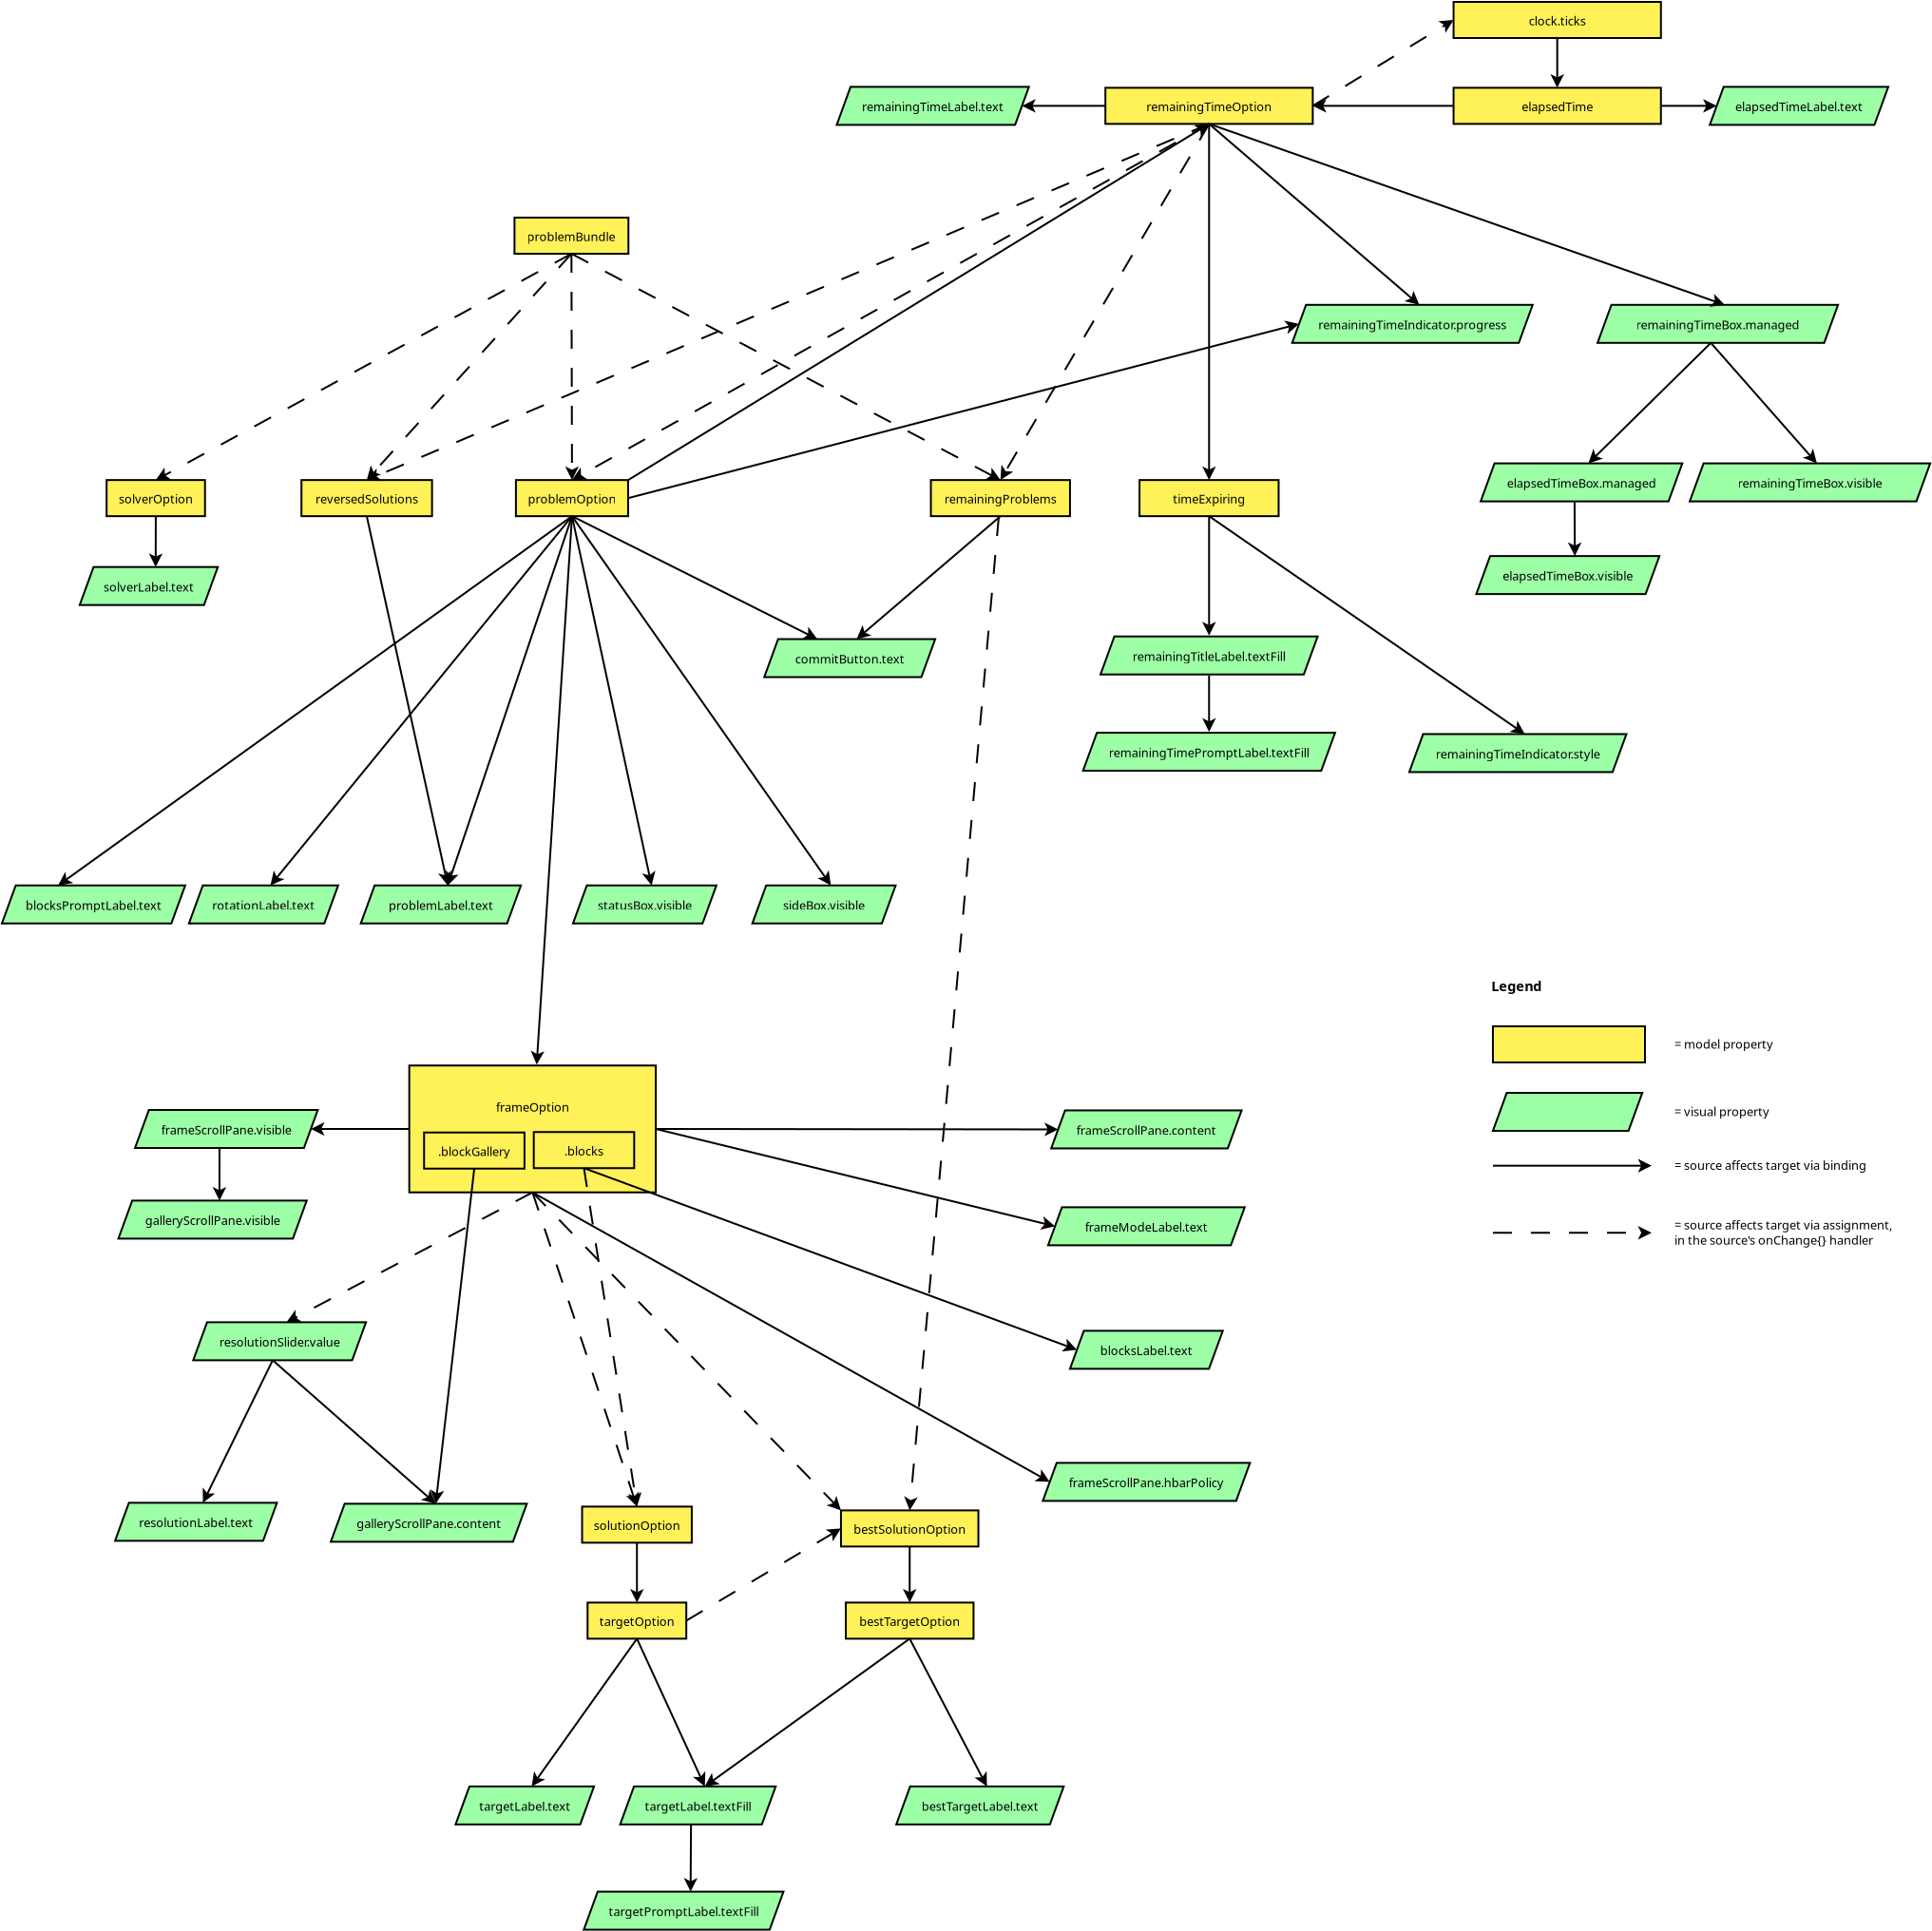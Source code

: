 <?xml version="1.0" encoding="UTF-8"?>
<dia:diagram xmlns:dia="http://www.lysator.liu.se/~alla/dia/">
  <dia:layer name="Background" visible="true" active="true">
    <dia:object type="Flowchart - Box" version="0" id="O0">
      <dia:attribute name="obj_pos">
        <dia:point val="17.453,-5.15"/>
      </dia:attribute>
      <dia:attribute name="obj_bb">
        <dia:rectangle val="17.402,-5.2;23.497,-3.2"/>
      </dia:attribute>
      <dia:attribute name="elem_corner">
        <dia:point val="17.453,-5.15"/>
      </dia:attribute>
      <dia:attribute name="elem_width">
        <dia:real val="5.995"/>
      </dia:attribute>
      <dia:attribute name="elem_height">
        <dia:real val="1.9"/>
      </dia:attribute>
      <dia:attribute name="border_width">
        <dia:real val="0.1"/>
      </dia:attribute>
      <dia:attribute name="inner_color">
        <dia:color val="#fff158"/>
      </dia:attribute>
      <dia:attribute name="show_background">
        <dia:boolean val="true"/>
      </dia:attribute>
      <dia:attribute name="padding">
        <dia:real val="0.5"/>
      </dia:attribute>
      <dia:attribute name="text">
        <dia:composite type="text">
          <dia:attribute name="string">
            <dia:string>#problemBundle#</dia:string>
          </dia:attribute>
          <dia:attribute name="font">
            <dia:font family="sans" style="0" name="Helvetica"/>
          </dia:attribute>
          <dia:attribute name="height">
            <dia:real val="0.8"/>
          </dia:attribute>
          <dia:attribute name="pos">
            <dia:point val="20.45,-4.005"/>
          </dia:attribute>
          <dia:attribute name="color">
            <dia:color val="#000000"/>
          </dia:attribute>
          <dia:attribute name="alignment">
            <dia:enum val="1"/>
          </dia:attribute>
        </dia:composite>
      </dia:attribute>
    </dia:object>
    <dia:object type="Flowchart - Box" version="0" id="O1">
      <dia:attribute name="obj_pos">
        <dia:point val="6.245,8.658"/>
      </dia:attribute>
      <dia:attribute name="obj_bb">
        <dia:rectangle val="6.195,8.608;13.165,10.608"/>
      </dia:attribute>
      <dia:attribute name="elem_corner">
        <dia:point val="6.245,8.658"/>
      </dia:attribute>
      <dia:attribute name="elem_width">
        <dia:real val="6.87"/>
      </dia:attribute>
      <dia:attribute name="elem_height">
        <dia:real val="1.9"/>
      </dia:attribute>
      <dia:attribute name="border_width">
        <dia:real val="0.1"/>
      </dia:attribute>
      <dia:attribute name="inner_color">
        <dia:color val="#fff158"/>
      </dia:attribute>
      <dia:attribute name="show_background">
        <dia:boolean val="true"/>
      </dia:attribute>
      <dia:attribute name="padding">
        <dia:real val="0.5"/>
      </dia:attribute>
      <dia:attribute name="text">
        <dia:composite type="text">
          <dia:attribute name="string">
            <dia:string>#reversedSolutions#</dia:string>
          </dia:attribute>
          <dia:attribute name="font">
            <dia:font family="sans" style="0" name="Helvetica"/>
          </dia:attribute>
          <dia:attribute name="height">
            <dia:real val="0.8"/>
          </dia:attribute>
          <dia:attribute name="pos">
            <dia:point val="9.68,9.803"/>
          </dia:attribute>
          <dia:attribute name="color">
            <dia:color val="#000000"/>
          </dia:attribute>
          <dia:attribute name="alignment">
            <dia:enum val="1"/>
          </dia:attribute>
        </dia:composite>
      </dia:attribute>
    </dia:object>
    <dia:object type="Flowchart - Box" version="0" id="O2">
      <dia:attribute name="obj_pos">
        <dia:point val="-4.008,8.658"/>
      </dia:attribute>
      <dia:attribute name="obj_bb">
        <dia:rectangle val="-4.058,8.608;1.22,10.608"/>
      </dia:attribute>
      <dia:attribute name="elem_corner">
        <dia:point val="-4.008,8.658"/>
      </dia:attribute>
      <dia:attribute name="elem_width">
        <dia:real val="5.178"/>
      </dia:attribute>
      <dia:attribute name="elem_height">
        <dia:real val="1.9"/>
      </dia:attribute>
      <dia:attribute name="border_width">
        <dia:real val="0.1"/>
      </dia:attribute>
      <dia:attribute name="inner_color">
        <dia:color val="#fff158"/>
      </dia:attribute>
      <dia:attribute name="show_background">
        <dia:boolean val="true"/>
      </dia:attribute>
      <dia:attribute name="padding">
        <dia:real val="0.5"/>
      </dia:attribute>
      <dia:attribute name="text">
        <dia:composite type="text">
          <dia:attribute name="string">
            <dia:string>#solverOption#</dia:string>
          </dia:attribute>
          <dia:attribute name="font">
            <dia:font family="sans" style="0" name="Helvetica"/>
          </dia:attribute>
          <dia:attribute name="height">
            <dia:real val="0.8"/>
          </dia:attribute>
          <dia:attribute name="pos">
            <dia:point val="-1.419,9.803"/>
          </dia:attribute>
          <dia:attribute name="color">
            <dia:color val="#000000"/>
          </dia:attribute>
          <dia:attribute name="alignment">
            <dia:enum val="1"/>
          </dia:attribute>
        </dia:composite>
      </dia:attribute>
    </dia:object>
    <dia:object type="Flowchart - Box" version="0" id="O3">
      <dia:attribute name="obj_pos">
        <dia:point val="17.529,8.658"/>
      </dia:attribute>
      <dia:attribute name="obj_bb">
        <dia:rectangle val="17.479,8.608;23.482,10.608"/>
      </dia:attribute>
      <dia:attribute name="elem_corner">
        <dia:point val="17.529,8.658"/>
      </dia:attribute>
      <dia:attribute name="elem_width">
        <dia:real val="5.902"/>
      </dia:attribute>
      <dia:attribute name="elem_height">
        <dia:real val="1.9"/>
      </dia:attribute>
      <dia:attribute name="border_width">
        <dia:real val="0.1"/>
      </dia:attribute>
      <dia:attribute name="inner_color">
        <dia:color val="#fff158"/>
      </dia:attribute>
      <dia:attribute name="show_background">
        <dia:boolean val="true"/>
      </dia:attribute>
      <dia:attribute name="padding">
        <dia:real val="0.5"/>
      </dia:attribute>
      <dia:attribute name="text">
        <dia:composite type="text">
          <dia:attribute name="string">
            <dia:string>#problemOption#</dia:string>
          </dia:attribute>
          <dia:attribute name="font">
            <dia:font family="sans" style="0" name="Helvetica"/>
          </dia:attribute>
          <dia:attribute name="height">
            <dia:real val="0.8"/>
          </dia:attribute>
          <dia:attribute name="pos">
            <dia:point val="20.48,9.803"/>
          </dia:attribute>
          <dia:attribute name="color">
            <dia:color val="#000000"/>
          </dia:attribute>
          <dia:attribute name="alignment">
            <dia:enum val="1"/>
          </dia:attribute>
        </dia:composite>
      </dia:attribute>
    </dia:object>
    <dia:object type="Flowchart - Box" version="0" id="O4">
      <dia:attribute name="obj_pos">
        <dia:point val="39.361,8.658"/>
      </dia:attribute>
      <dia:attribute name="obj_bb">
        <dia:rectangle val="39.311,8.608;46.731,10.608"/>
      </dia:attribute>
      <dia:attribute name="elem_corner">
        <dia:point val="39.361,8.658"/>
      </dia:attribute>
      <dia:attribute name="elem_width">
        <dia:real val="7.32"/>
      </dia:attribute>
      <dia:attribute name="elem_height">
        <dia:real val="1.9"/>
      </dia:attribute>
      <dia:attribute name="border_width">
        <dia:real val="0.1"/>
      </dia:attribute>
      <dia:attribute name="inner_color">
        <dia:color val="#fff158"/>
      </dia:attribute>
      <dia:attribute name="show_background">
        <dia:boolean val="true"/>
      </dia:attribute>
      <dia:attribute name="padding">
        <dia:real val="0.5"/>
      </dia:attribute>
      <dia:attribute name="text">
        <dia:composite type="text">
          <dia:attribute name="string">
            <dia:string>#remainingProblems#</dia:string>
          </dia:attribute>
          <dia:attribute name="font">
            <dia:font family="sans" style="0" name="Helvetica"/>
          </dia:attribute>
          <dia:attribute name="height">
            <dia:real val="0.8"/>
          </dia:attribute>
          <dia:attribute name="pos">
            <dia:point val="43.021,9.803"/>
          </dia:attribute>
          <dia:attribute name="color">
            <dia:color val="#000000"/>
          </dia:attribute>
          <dia:attribute name="alignment">
            <dia:enum val="1"/>
          </dia:attribute>
        </dia:composite>
      </dia:attribute>
    </dia:object>
    <dia:object type="Flowchart - Box" version="0" id="O5">
      <dia:attribute name="obj_pos">
        <dia:point val="11.918,39.462"/>
      </dia:attribute>
      <dia:attribute name="obj_bb">
        <dia:rectangle val="11.867,39.413;24.938,46.188"/>
      </dia:attribute>
      <dia:attribute name="elem_corner">
        <dia:point val="11.918,39.462"/>
      </dia:attribute>
      <dia:attribute name="elem_width">
        <dia:real val="12.97"/>
      </dia:attribute>
      <dia:attribute name="elem_height">
        <dia:real val="6.675"/>
      </dia:attribute>
      <dia:attribute name="border_width">
        <dia:real val="0.1"/>
      </dia:attribute>
      <dia:attribute name="inner_color">
        <dia:color val="#fff158"/>
      </dia:attribute>
      <dia:attribute name="show_background">
        <dia:boolean val="true"/>
      </dia:attribute>
      <dia:attribute name="padding">
        <dia:real val="0.5"/>
      </dia:attribute>
      <dia:attribute name="text">
        <dia:composite type="text">
          <dia:attribute name="string">
            <dia:string>#frameOption


#</dia:string>
          </dia:attribute>
          <dia:attribute name="font">
            <dia:font family="sans" style="0" name="Helvetica"/>
          </dia:attribute>
          <dia:attribute name="height">
            <dia:real val="0.8"/>
          </dia:attribute>
          <dia:attribute name="pos">
            <dia:point val="18.402,41.795"/>
          </dia:attribute>
          <dia:attribute name="color">
            <dia:color val="#000000"/>
          </dia:attribute>
          <dia:attribute name="alignment">
            <dia:enum val="1"/>
          </dia:attribute>
        </dia:composite>
      </dia:attribute>
    </dia:object>
    <dia:object type="Flowchart - Box" version="0" id="O6">
      <dia:attribute name="obj_pos">
        <dia:point val="21.011,62.67"/>
      </dia:attribute>
      <dia:attribute name="obj_bb">
        <dia:rectangle val="20.961,62.62;26.831,64.62"/>
      </dia:attribute>
      <dia:attribute name="elem_corner">
        <dia:point val="21.011,62.67"/>
      </dia:attribute>
      <dia:attribute name="elem_width">
        <dia:real val="5.77"/>
      </dia:attribute>
      <dia:attribute name="elem_height">
        <dia:real val="1.9"/>
      </dia:attribute>
      <dia:attribute name="border_width">
        <dia:real val="0.1"/>
      </dia:attribute>
      <dia:attribute name="inner_color">
        <dia:color val="#fff158"/>
      </dia:attribute>
      <dia:attribute name="show_background">
        <dia:boolean val="true"/>
      </dia:attribute>
      <dia:attribute name="padding">
        <dia:real val="0.5"/>
      </dia:attribute>
      <dia:attribute name="text">
        <dia:composite type="text">
          <dia:attribute name="string">
            <dia:string>#solutionOption#</dia:string>
          </dia:attribute>
          <dia:attribute name="font">
            <dia:font family="sans" style="0" name="Helvetica"/>
          </dia:attribute>
          <dia:attribute name="height">
            <dia:real val="0.8"/>
          </dia:attribute>
          <dia:attribute name="pos">
            <dia:point val="23.896,63.815"/>
          </dia:attribute>
          <dia:attribute name="color">
            <dia:color val="#000000"/>
          </dia:attribute>
          <dia:attribute name="alignment">
            <dia:enum val="1"/>
          </dia:attribute>
        </dia:composite>
      </dia:attribute>
    </dia:object>
    <dia:object type="Standard - Line" version="0" id="O7">
      <dia:attribute name="obj_pos">
        <dia:point val="20.45,-3.25"/>
      </dia:attribute>
      <dia:attribute name="obj_bb">
        <dia:rectangle val="9.605,-3.321;20.521,8.741"/>
      </dia:attribute>
      <dia:attribute name="conn_endpoints">
        <dia:point val="20.45,-3.25"/>
        <dia:point val="9.68,8.658"/>
      </dia:attribute>
      <dia:attribute name="numcp">
        <dia:int val="1"/>
      </dia:attribute>
      <dia:attribute name="line_style">
        <dia:enum val="1"/>
      </dia:attribute>
      <dia:attribute name="end_arrow">
        <dia:enum val="22"/>
      </dia:attribute>
      <dia:attribute name="end_arrow_length">
        <dia:real val="0.5"/>
      </dia:attribute>
      <dia:attribute name="end_arrow_width">
        <dia:real val="0.5"/>
      </dia:attribute>
      <dia:connections>
        <dia:connection handle="0" to="O0" connection="13"/>
        <dia:connection handle="1" to="O1" connection="2"/>
      </dia:connections>
    </dia:object>
    <dia:object type="Standard - Line" version="0" id="O8">
      <dia:attribute name="obj_pos">
        <dia:point val="20.45,-3.25"/>
      </dia:attribute>
      <dia:attribute name="obj_bb">
        <dia:rectangle val="-1.517,-3.318;20.518,8.728"/>
      </dia:attribute>
      <dia:attribute name="conn_endpoints">
        <dia:point val="20.45,-3.25"/>
        <dia:point val="-1.419,8.658"/>
      </dia:attribute>
      <dia:attribute name="numcp">
        <dia:int val="1"/>
      </dia:attribute>
      <dia:attribute name="line_style">
        <dia:enum val="1"/>
      </dia:attribute>
      <dia:attribute name="end_arrow">
        <dia:enum val="22"/>
      </dia:attribute>
      <dia:attribute name="end_arrow_length">
        <dia:real val="0.5"/>
      </dia:attribute>
      <dia:attribute name="end_arrow_width">
        <dia:real val="0.5"/>
      </dia:attribute>
      <dia:connections>
        <dia:connection handle="0" to="O0" connection="13"/>
        <dia:connection handle="1" to="O2" connection="2"/>
      </dia:connections>
    </dia:object>
    <dia:object type="Standard - Line" version="0" id="O9">
      <dia:attribute name="obj_pos">
        <dia:point val="20.45,-3.25"/>
      </dia:attribute>
      <dia:attribute name="obj_bb">
        <dia:rectangle val="20.117,-3.3;20.841,8.77"/>
      </dia:attribute>
      <dia:attribute name="conn_endpoints">
        <dia:point val="20.45,-3.25"/>
        <dia:point val="20.48,8.658"/>
      </dia:attribute>
      <dia:attribute name="numcp">
        <dia:int val="1"/>
      </dia:attribute>
      <dia:attribute name="line_style">
        <dia:enum val="1"/>
      </dia:attribute>
      <dia:attribute name="end_arrow">
        <dia:enum val="22"/>
      </dia:attribute>
      <dia:attribute name="end_arrow_length">
        <dia:real val="0.5"/>
      </dia:attribute>
      <dia:attribute name="end_arrow_width">
        <dia:real val="0.5"/>
      </dia:attribute>
      <dia:connections>
        <dia:connection handle="0" to="O0" connection="13"/>
        <dia:connection handle="1" to="O3" connection="2"/>
      </dia:connections>
    </dia:object>
    <dia:object type="Standard - Line" version="0" id="O10">
      <dia:attribute name="obj_pos">
        <dia:point val="20.45,-3.25"/>
      </dia:attribute>
      <dia:attribute name="obj_bb">
        <dia:rectangle val="20.382,-3.318;43.12,8.728"/>
      </dia:attribute>
      <dia:attribute name="conn_endpoints">
        <dia:point val="20.45,-3.25"/>
        <dia:point val="43.021,8.658"/>
      </dia:attribute>
      <dia:attribute name="numcp">
        <dia:int val="1"/>
      </dia:attribute>
      <dia:attribute name="line_style">
        <dia:enum val="1"/>
      </dia:attribute>
      <dia:attribute name="end_arrow">
        <dia:enum val="22"/>
      </dia:attribute>
      <dia:attribute name="end_arrow_length">
        <dia:real val="0.5"/>
      </dia:attribute>
      <dia:attribute name="end_arrow_width">
        <dia:real val="0.5"/>
      </dia:attribute>
      <dia:connections>
        <dia:connection handle="0" to="O0" connection="13"/>
        <dia:connection handle="1" to="O4" connection="2"/>
      </dia:connections>
    </dia:object>
    <dia:object type="Standard - Line" version="0" id="O11">
      <dia:attribute name="obj_pos">
        <dia:point val="20.48,10.558"/>
      </dia:attribute>
      <dia:attribute name="obj_bb">
        <dia:rectangle val="18.299,10.505;20.534,39.524"/>
      </dia:attribute>
      <dia:attribute name="conn_endpoints">
        <dia:point val="20.48,10.558"/>
        <dia:point val="18.621,39.413"/>
      </dia:attribute>
      <dia:attribute name="numcp">
        <dia:int val="1"/>
      </dia:attribute>
      <dia:attribute name="end_arrow">
        <dia:enum val="22"/>
      </dia:attribute>
      <dia:attribute name="end_arrow_length">
        <dia:real val="0.5"/>
      </dia:attribute>
      <dia:attribute name="end_arrow_width">
        <dia:real val="0.5"/>
      </dia:attribute>
      <dia:connections>
        <dia:connection handle="0" to="O3" connection="13"/>
        <dia:connection handle="1" to="O5" connection="16"/>
      </dia:connections>
    </dia:object>
    <dia:object type="Flowchart - Parallelogram" version="0" id="O12">
      <dia:attribute name="obj_pos">
        <dia:point val="9.367,29.987"/>
      </dia:attribute>
      <dia:attribute name="obj_bb">
        <dia:rectangle val="9.317,29.937;17.842,32.037"/>
      </dia:attribute>
      <dia:attribute name="elem_corner">
        <dia:point val="9.367,29.987"/>
      </dia:attribute>
      <dia:attribute name="elem_width">
        <dia:real val="8.425"/>
      </dia:attribute>
      <dia:attribute name="elem_height">
        <dia:real val="2.0"/>
      </dia:attribute>
      <dia:attribute name="border_width">
        <dia:real val="0.1"/>
      </dia:attribute>
      <dia:attribute name="inner_color">
        <dia:color val="#9dffa6"/>
      </dia:attribute>
      <dia:attribute name="show_background">
        <dia:boolean val="true"/>
      </dia:attribute>
      <dia:attribute name="shear_angle">
        <dia:real val="70"/>
      </dia:attribute>
      <dia:attribute name="padding">
        <dia:real val="0.5"/>
      </dia:attribute>
      <dia:attribute name="text">
        <dia:composite type="text">
          <dia:attribute name="string">
            <dia:string>#problemLabel.text#</dia:string>
          </dia:attribute>
          <dia:attribute name="font">
            <dia:font family="sans" style="0" name="Helvetica"/>
          </dia:attribute>
          <dia:attribute name="height">
            <dia:real val="0.8"/>
          </dia:attribute>
          <dia:attribute name="pos">
            <dia:point val="13.579,31.182"/>
          </dia:attribute>
          <dia:attribute name="color">
            <dia:color val="#000000"/>
          </dia:attribute>
          <dia:attribute name="alignment">
            <dia:enum val="1"/>
          </dia:attribute>
        </dia:composite>
      </dia:attribute>
    </dia:object>
    <dia:object type="Standard - Line" version="0" id="O13">
      <dia:attribute name="obj_pos">
        <dia:point val="9.68,10.558"/>
      </dia:attribute>
      <dia:attribute name="obj_bb">
        <dia:rectangle val="9.621,10.499;14.166,30.097"/>
      </dia:attribute>
      <dia:attribute name="conn_endpoints">
        <dia:point val="9.68,10.558"/>
        <dia:point val="13.943,29.987"/>
      </dia:attribute>
      <dia:attribute name="numcp">
        <dia:int val="1"/>
      </dia:attribute>
      <dia:attribute name="end_arrow">
        <dia:enum val="22"/>
      </dia:attribute>
      <dia:attribute name="end_arrow_length">
        <dia:real val="0.5"/>
      </dia:attribute>
      <dia:attribute name="end_arrow_width">
        <dia:real val="0.5"/>
      </dia:attribute>
      <dia:connections>
        <dia:connection handle="0" to="O1" connection="13"/>
        <dia:connection handle="1" to="O12" connection="2"/>
      </dia:connections>
    </dia:object>
    <dia:object type="Standard - Line" version="0" id="O14">
      <dia:attribute name="obj_pos">
        <dia:point val="20.48,10.558"/>
      </dia:attribute>
      <dia:attribute name="obj_bb">
        <dia:rectangle val="13.795,10.495;20.544,30.093"/>
      </dia:attribute>
      <dia:attribute name="conn_endpoints">
        <dia:point val="20.48,10.558"/>
        <dia:point val="13.943,29.987"/>
      </dia:attribute>
      <dia:attribute name="numcp">
        <dia:int val="1"/>
      </dia:attribute>
      <dia:attribute name="end_arrow">
        <dia:enum val="22"/>
      </dia:attribute>
      <dia:attribute name="end_arrow_length">
        <dia:real val="0.5"/>
      </dia:attribute>
      <dia:attribute name="end_arrow_width">
        <dia:real val="0.5"/>
      </dia:attribute>
      <dia:connections>
        <dia:connection handle="0" to="O3" connection="13"/>
        <dia:connection handle="1" to="O12" connection="2"/>
      </dia:connections>
    </dia:object>
    <dia:object type="Flowchart - Parallelogram" version="0" id="O15">
      <dia:attribute name="obj_pos">
        <dia:point val="29.968,29.987"/>
      </dia:attribute>
      <dia:attribute name="obj_bb">
        <dia:rectangle val="29.918,29.937;37.557,32.037"/>
      </dia:attribute>
      <dia:attribute name="elem_corner">
        <dia:point val="29.968,29.987"/>
      </dia:attribute>
      <dia:attribute name="elem_width">
        <dia:real val="7.539"/>
      </dia:attribute>
      <dia:attribute name="elem_height">
        <dia:real val="2"/>
      </dia:attribute>
      <dia:attribute name="border_width">
        <dia:real val="0.1"/>
      </dia:attribute>
      <dia:attribute name="inner_color">
        <dia:color val="#9dffa6"/>
      </dia:attribute>
      <dia:attribute name="show_background">
        <dia:boolean val="true"/>
      </dia:attribute>
      <dia:attribute name="shear_angle">
        <dia:real val="70"/>
      </dia:attribute>
      <dia:attribute name="padding">
        <dia:real val="0.5"/>
      </dia:attribute>
      <dia:attribute name="text">
        <dia:composite type="text">
          <dia:attribute name="string">
            <dia:string>#sideBox.visible#</dia:string>
          </dia:attribute>
          <dia:attribute name="font">
            <dia:font family="sans" style="0" name="Helvetica"/>
          </dia:attribute>
          <dia:attribute name="height">
            <dia:real val="0.8"/>
          </dia:attribute>
          <dia:attribute name="pos">
            <dia:point val="33.738,31.182"/>
          </dia:attribute>
          <dia:attribute name="color">
            <dia:color val="#000000"/>
          </dia:attribute>
          <dia:attribute name="alignment">
            <dia:enum val="1"/>
          </dia:attribute>
        </dia:composite>
      </dia:attribute>
    </dia:object>
    <dia:object type="Standard - Line" version="0" id="O16">
      <dia:attribute name="obj_pos">
        <dia:point val="20.48,10.558"/>
      </dia:attribute>
      <dia:attribute name="obj_bb">
        <dia:rectangle val="20.411,10.489;34.171,30.079"/>
      </dia:attribute>
      <dia:attribute name="conn_endpoints">
        <dia:point val="20.48,10.558"/>
        <dia:point val="34.102,29.987"/>
      </dia:attribute>
      <dia:attribute name="numcp">
        <dia:int val="1"/>
      </dia:attribute>
      <dia:attribute name="end_arrow">
        <dia:enum val="22"/>
      </dia:attribute>
      <dia:attribute name="end_arrow_length">
        <dia:real val="0.5"/>
      </dia:attribute>
      <dia:attribute name="end_arrow_width">
        <dia:real val="0.5"/>
      </dia:attribute>
      <dia:connections>
        <dia:connection handle="0" to="O3" connection="13"/>
        <dia:connection handle="1" to="O15" connection="2"/>
      </dia:connections>
    </dia:object>
    <dia:object type="Flowchart - Parallelogram" version="0" id="O17">
      <dia:attribute name="obj_pos">
        <dia:point val="30.595,17.027"/>
      </dia:attribute>
      <dia:attribute name="obj_bb">
        <dia:rectangle val="30.545,16.977;39.639,19.077"/>
      </dia:attribute>
      <dia:attribute name="elem_corner">
        <dia:point val="30.595,17.027"/>
      </dia:attribute>
      <dia:attribute name="elem_width">
        <dia:real val="8.993"/>
      </dia:attribute>
      <dia:attribute name="elem_height">
        <dia:real val="2"/>
      </dia:attribute>
      <dia:attribute name="border_width">
        <dia:real val="0.1"/>
      </dia:attribute>
      <dia:attribute name="inner_color">
        <dia:color val="#9dffa6"/>
      </dia:attribute>
      <dia:attribute name="show_background">
        <dia:boolean val="true"/>
      </dia:attribute>
      <dia:attribute name="shear_angle">
        <dia:real val="70"/>
      </dia:attribute>
      <dia:attribute name="padding">
        <dia:real val="0.5"/>
      </dia:attribute>
      <dia:attribute name="text">
        <dia:composite type="text">
          <dia:attribute name="string">
            <dia:string>#commitButton.text#</dia:string>
          </dia:attribute>
          <dia:attribute name="font">
            <dia:font family="sans" style="0" name="Helvetica"/>
          </dia:attribute>
          <dia:attribute name="height">
            <dia:real val="0.8"/>
          </dia:attribute>
          <dia:attribute name="pos">
            <dia:point val="35.092,18.222"/>
          </dia:attribute>
          <dia:attribute name="color">
            <dia:color val="#000000"/>
          </dia:attribute>
          <dia:attribute name="alignment">
            <dia:enum val="1"/>
          </dia:attribute>
        </dia:composite>
      </dia:attribute>
    </dia:object>
    <dia:object type="Standard - Line" version="0" id="O18">
      <dia:attribute name="obj_pos">
        <dia:point val="20.48,10.558"/>
      </dia:attribute>
      <dia:attribute name="obj_bb">
        <dia:rectangle val="20.413,10.491;33.489,17.097"/>
      </dia:attribute>
      <dia:attribute name="conn_endpoints">
        <dia:point val="20.48,10.558"/>
        <dia:point val="33.389,17.027"/>
      </dia:attribute>
      <dia:attribute name="numcp">
        <dia:int val="1"/>
      </dia:attribute>
      <dia:attribute name="end_arrow">
        <dia:enum val="22"/>
      </dia:attribute>
      <dia:attribute name="end_arrow_length">
        <dia:real val="0.5"/>
      </dia:attribute>
      <dia:attribute name="end_arrow_width">
        <dia:real val="0.5"/>
      </dia:attribute>
      <dia:connections>
        <dia:connection handle="0" to="O3" connection="13"/>
        <dia:connection handle="1" to="O17" connection="1"/>
      </dia:connections>
    </dia:object>
    <dia:object type="Standard - Line" version="0" id="O19">
      <dia:attribute name="obj_pos">
        <dia:point val="43.021,10.558"/>
      </dia:attribute>
      <dia:attribute name="obj_bb">
        <dia:rectangle val="35.371,10.488;43.091,17.1"/>
      </dia:attribute>
      <dia:attribute name="conn_endpoints">
        <dia:point val="43.021,10.558"/>
        <dia:point val="35.456,17.027"/>
      </dia:attribute>
      <dia:attribute name="numcp">
        <dia:int val="1"/>
      </dia:attribute>
      <dia:attribute name="end_arrow">
        <dia:enum val="22"/>
      </dia:attribute>
      <dia:attribute name="end_arrow_length">
        <dia:real val="0.5"/>
      </dia:attribute>
      <dia:attribute name="end_arrow_width">
        <dia:real val="0.5"/>
      </dia:attribute>
      <dia:connections>
        <dia:connection handle="0" to="O4" connection="13"/>
        <dia:connection handle="1" to="O17" connection="2"/>
      </dia:connections>
    </dia:object>
    <dia:object type="Flowchart - Parallelogram" version="0" id="O20">
      <dia:attribute name="obj_pos">
        <dia:point val="0.326,29.987"/>
      </dia:attribute>
      <dia:attribute name="obj_bb">
        <dia:rectangle val="0.276,29.937;8.225,32.037"/>
      </dia:attribute>
      <dia:attribute name="elem_corner">
        <dia:point val="0.326,29.987"/>
      </dia:attribute>
      <dia:attribute name="elem_width">
        <dia:real val="7.849"/>
      </dia:attribute>
      <dia:attribute name="elem_height">
        <dia:real val="2"/>
      </dia:attribute>
      <dia:attribute name="border_width">
        <dia:real val="0.1"/>
      </dia:attribute>
      <dia:attribute name="inner_color">
        <dia:color val="#9dffa6"/>
      </dia:attribute>
      <dia:attribute name="show_background">
        <dia:boolean val="true"/>
      </dia:attribute>
      <dia:attribute name="shear_angle">
        <dia:real val="70"/>
      </dia:attribute>
      <dia:attribute name="padding">
        <dia:real val="0.5"/>
      </dia:attribute>
      <dia:attribute name="text">
        <dia:composite type="text">
          <dia:attribute name="string">
            <dia:string>#rotationLabel.text#</dia:string>
          </dia:attribute>
          <dia:attribute name="font">
            <dia:font family="sans" style="0" name="Helvetica"/>
          </dia:attribute>
          <dia:attribute name="height">
            <dia:real val="0.8"/>
          </dia:attribute>
          <dia:attribute name="pos">
            <dia:point val="4.251,31.182"/>
          </dia:attribute>
          <dia:attribute name="color">
            <dia:color val="#000000"/>
          </dia:attribute>
          <dia:attribute name="alignment">
            <dia:enum val="1"/>
          </dia:attribute>
        </dia:composite>
      </dia:attribute>
    </dia:object>
    <dia:object type="Standard - Line" version="0" id="O21">
      <dia:attribute name="obj_pos">
        <dia:point val="20.48,10.558"/>
      </dia:attribute>
      <dia:attribute name="obj_bb">
        <dia:rectangle val="4.544,10.488;20.551,30.074"/>
      </dia:attribute>
      <dia:attribute name="conn_endpoints">
        <dia:point val="20.48,10.558"/>
        <dia:point val="4.614,29.987"/>
      </dia:attribute>
      <dia:attribute name="numcp">
        <dia:int val="1"/>
      </dia:attribute>
      <dia:attribute name="end_arrow">
        <dia:enum val="22"/>
      </dia:attribute>
      <dia:attribute name="end_arrow_length">
        <dia:real val="0.5"/>
      </dia:attribute>
      <dia:attribute name="end_arrow_width">
        <dia:real val="0.5"/>
      </dia:attribute>
      <dia:connections>
        <dia:connection handle="0" to="O3" connection="13"/>
        <dia:connection handle="1" to="O20" connection="2"/>
      </dia:connections>
    </dia:object>
    <dia:object type="Flowchart - Parallelogram" version="0" id="O22">
      <dia:attribute name="obj_pos">
        <dia:point val="20.531,29.987"/>
      </dia:attribute>
      <dia:attribute name="obj_bb">
        <dia:rectangle val="20.481,29.937;28.125,32.037"/>
      </dia:attribute>
      <dia:attribute name="elem_corner">
        <dia:point val="20.531,29.987"/>
      </dia:attribute>
      <dia:attribute name="elem_width">
        <dia:real val="7.544"/>
      </dia:attribute>
      <dia:attribute name="elem_height">
        <dia:real val="2"/>
      </dia:attribute>
      <dia:attribute name="border_width">
        <dia:real val="0.1"/>
      </dia:attribute>
      <dia:attribute name="inner_color">
        <dia:color val="#9dffa6"/>
      </dia:attribute>
      <dia:attribute name="show_background">
        <dia:boolean val="true"/>
      </dia:attribute>
      <dia:attribute name="shear_angle">
        <dia:real val="70"/>
      </dia:attribute>
      <dia:attribute name="padding">
        <dia:real val="0.5"/>
      </dia:attribute>
      <dia:attribute name="text">
        <dia:composite type="text">
          <dia:attribute name="string">
            <dia:string>#statusBox.visible#</dia:string>
          </dia:attribute>
          <dia:attribute name="font">
            <dia:font family="sans" style="0" name="Helvetica"/>
          </dia:attribute>
          <dia:attribute name="height">
            <dia:real val="0.8"/>
          </dia:attribute>
          <dia:attribute name="pos">
            <dia:point val="24.303,31.182"/>
          </dia:attribute>
          <dia:attribute name="color">
            <dia:color val="#000000"/>
          </dia:attribute>
          <dia:attribute name="alignment">
            <dia:enum val="1"/>
          </dia:attribute>
        </dia:composite>
      </dia:attribute>
    </dia:object>
    <dia:object type="Standard - Line" version="0" id="O23">
      <dia:attribute name="obj_pos">
        <dia:point val="20.48,10.558"/>
      </dia:attribute>
      <dia:attribute name="obj_bb">
        <dia:rectangle val="20.421,10.499;24.892,30.097"/>
      </dia:attribute>
      <dia:attribute name="conn_endpoints">
        <dia:point val="20.48,10.558"/>
        <dia:point val="24.667,29.987"/>
      </dia:attribute>
      <dia:attribute name="numcp">
        <dia:int val="1"/>
      </dia:attribute>
      <dia:attribute name="end_arrow">
        <dia:enum val="22"/>
      </dia:attribute>
      <dia:attribute name="end_arrow_length">
        <dia:real val="0.5"/>
      </dia:attribute>
      <dia:attribute name="end_arrow_width">
        <dia:real val="0.5"/>
      </dia:attribute>
      <dia:connections>
        <dia:connection handle="0" to="O3" connection="13"/>
        <dia:connection handle="1" to="O22" connection="2"/>
      </dia:connections>
    </dia:object>
    <dia:object type="Flowchart - Parallelogram" version="0" id="O24">
      <dia:attribute name="obj_pos">
        <dia:point val="-9.516,29.987"/>
      </dia:attribute>
      <dia:attribute name="obj_bb">
        <dia:rectangle val="-9.566,29.937;0.178,32.037"/>
      </dia:attribute>
      <dia:attribute name="elem_corner">
        <dia:point val="-9.516,29.987"/>
      </dia:attribute>
      <dia:attribute name="elem_width">
        <dia:real val="9.644"/>
      </dia:attribute>
      <dia:attribute name="elem_height">
        <dia:real val="2"/>
      </dia:attribute>
      <dia:attribute name="border_width">
        <dia:real val="0.1"/>
      </dia:attribute>
      <dia:attribute name="inner_color">
        <dia:color val="#9dffa6"/>
      </dia:attribute>
      <dia:attribute name="show_background">
        <dia:boolean val="true"/>
      </dia:attribute>
      <dia:attribute name="shear_angle">
        <dia:real val="70"/>
      </dia:attribute>
      <dia:attribute name="padding">
        <dia:real val="0.5"/>
      </dia:attribute>
      <dia:attribute name="text">
        <dia:composite type="text">
          <dia:attribute name="string">
            <dia:string>#blocksPromptLabel.text#</dia:string>
          </dia:attribute>
          <dia:attribute name="font">
            <dia:font family="sans" style="0" name="Helvetica"/>
          </dia:attribute>
          <dia:attribute name="height">
            <dia:real val="0.8"/>
          </dia:attribute>
          <dia:attribute name="pos">
            <dia:point val="-4.694,31.182"/>
          </dia:attribute>
          <dia:attribute name="color">
            <dia:color val="#000000"/>
          </dia:attribute>
          <dia:attribute name="alignment">
            <dia:enum val="1"/>
          </dia:attribute>
        </dia:composite>
      </dia:attribute>
    </dia:object>
    <dia:object type="Standard - Line" version="0" id="O25">
      <dia:attribute name="obj_pos">
        <dia:point val="20.48,10.558"/>
      </dia:attribute>
      <dia:attribute name="obj_bb">
        <dia:rectangle val="-6.65,10.489;20.55,30.057"/>
      </dia:attribute>
      <dia:attribute name="conn_endpoints">
        <dia:point val="20.48,10.558"/>
        <dia:point val="-6.559,29.987"/>
      </dia:attribute>
      <dia:attribute name="numcp">
        <dia:int val="1"/>
      </dia:attribute>
      <dia:attribute name="end_arrow">
        <dia:enum val="22"/>
      </dia:attribute>
      <dia:attribute name="end_arrow_length">
        <dia:real val="0.5"/>
      </dia:attribute>
      <dia:attribute name="end_arrow_width">
        <dia:real val="0.5"/>
      </dia:attribute>
      <dia:connections>
        <dia:connection handle="0" to="O3" connection="13"/>
        <dia:connection handle="1" to="O24" connection="1"/>
      </dia:connections>
    </dia:object>
    <dia:object type="Flowchart - Parallelogram" version="0" id="O26">
      <dia:attribute name="obj_pos">
        <dia:point val="-5.423,13.235"/>
      </dia:attribute>
      <dia:attribute name="obj_bb">
        <dia:rectangle val="-5.473,13.185;1.894,15.285"/>
      </dia:attribute>
      <dia:attribute name="elem_corner">
        <dia:point val="-5.423,13.235"/>
      </dia:attribute>
      <dia:attribute name="elem_width">
        <dia:real val="7.267"/>
      </dia:attribute>
      <dia:attribute name="elem_height">
        <dia:real val="2"/>
      </dia:attribute>
      <dia:attribute name="border_width">
        <dia:real val="0.1"/>
      </dia:attribute>
      <dia:attribute name="inner_color">
        <dia:color val="#9dffa6"/>
      </dia:attribute>
      <dia:attribute name="show_background">
        <dia:boolean val="true"/>
      </dia:attribute>
      <dia:attribute name="shear_angle">
        <dia:real val="70"/>
      </dia:attribute>
      <dia:attribute name="padding">
        <dia:real val="0.5"/>
      </dia:attribute>
      <dia:attribute name="text">
        <dia:composite type="text">
          <dia:attribute name="string">
            <dia:string>#solverLabel.text#</dia:string>
          </dia:attribute>
          <dia:attribute name="font">
            <dia:font family="sans" style="0" name="Helvetica"/>
          </dia:attribute>
          <dia:attribute name="height">
            <dia:real val="0.8"/>
          </dia:attribute>
          <dia:attribute name="pos">
            <dia:point val="-1.79,14.43"/>
          </dia:attribute>
          <dia:attribute name="color">
            <dia:color val="#000000"/>
          </dia:attribute>
          <dia:attribute name="alignment">
            <dia:enum val="1"/>
          </dia:attribute>
        </dia:composite>
      </dia:attribute>
    </dia:object>
    <dia:object type="Standard - Line" version="0" id="O27">
      <dia:attribute name="obj_pos">
        <dia:point val="-1.419,10.558"/>
      </dia:attribute>
      <dia:attribute name="obj_bb">
        <dia:rectangle val="-1.786,10.508;-1.062,13.347"/>
      </dia:attribute>
      <dia:attribute name="conn_endpoints">
        <dia:point val="-1.419,10.558"/>
        <dia:point val="-1.426,13.235"/>
      </dia:attribute>
      <dia:attribute name="numcp">
        <dia:int val="1"/>
      </dia:attribute>
      <dia:attribute name="end_arrow">
        <dia:enum val="22"/>
      </dia:attribute>
      <dia:attribute name="end_arrow_length">
        <dia:real val="0.5"/>
      </dia:attribute>
      <dia:attribute name="end_arrow_width">
        <dia:real val="0.5"/>
      </dia:attribute>
      <dia:connections>
        <dia:connection handle="0" to="O2" connection="13"/>
        <dia:connection handle="1" to="O26" connection="2"/>
      </dia:connections>
    </dia:object>
    <dia:object type="Flowchart - Box" version="0" id="O28">
      <dia:attribute name="obj_pos">
        <dia:point val="34.631,62.87"/>
      </dia:attribute>
      <dia:attribute name="obj_bb">
        <dia:rectangle val="34.581,62.82;41.911,64.82"/>
      </dia:attribute>
      <dia:attribute name="elem_corner">
        <dia:point val="34.631,62.87"/>
      </dia:attribute>
      <dia:attribute name="elem_width">
        <dia:real val="7.23"/>
      </dia:attribute>
      <dia:attribute name="elem_height">
        <dia:real val="1.9"/>
      </dia:attribute>
      <dia:attribute name="border_width">
        <dia:real val="0.1"/>
      </dia:attribute>
      <dia:attribute name="inner_color">
        <dia:color val="#fff158"/>
      </dia:attribute>
      <dia:attribute name="show_background">
        <dia:boolean val="true"/>
      </dia:attribute>
      <dia:attribute name="padding">
        <dia:real val="0.5"/>
      </dia:attribute>
      <dia:attribute name="text">
        <dia:composite type="text">
          <dia:attribute name="string">
            <dia:string>#bestSolutionOption#</dia:string>
          </dia:attribute>
          <dia:attribute name="font">
            <dia:font family="sans" style="0" name="Helvetica"/>
          </dia:attribute>
          <dia:attribute name="height">
            <dia:real val="0.8"/>
          </dia:attribute>
          <dia:attribute name="pos">
            <dia:point val="38.246,64.015"/>
          </dia:attribute>
          <dia:attribute name="color">
            <dia:color val="#000000"/>
          </dia:attribute>
          <dia:attribute name="alignment">
            <dia:enum val="1"/>
          </dia:attribute>
        </dia:composite>
      </dia:attribute>
    </dia:object>
    <dia:object type="Flowchart - Box" version="0" id="O29">
      <dia:attribute name="obj_pos">
        <dia:point val="21.298,67.72"/>
      </dia:attribute>
      <dia:attribute name="obj_bb">
        <dia:rectangle val="21.248,67.67;26.543,69.67"/>
      </dia:attribute>
      <dia:attribute name="elem_corner">
        <dia:point val="21.298,67.72"/>
      </dia:attribute>
      <dia:attribute name="elem_width">
        <dia:real val="5.195"/>
      </dia:attribute>
      <dia:attribute name="elem_height">
        <dia:real val="1.9"/>
      </dia:attribute>
      <dia:attribute name="border_width">
        <dia:real val="0.1"/>
      </dia:attribute>
      <dia:attribute name="inner_color">
        <dia:color val="#fff158"/>
      </dia:attribute>
      <dia:attribute name="show_background">
        <dia:boolean val="true"/>
      </dia:attribute>
      <dia:attribute name="padding">
        <dia:real val="0.5"/>
      </dia:attribute>
      <dia:attribute name="text">
        <dia:composite type="text">
          <dia:attribute name="string">
            <dia:string>#targetOption#</dia:string>
          </dia:attribute>
          <dia:attribute name="font">
            <dia:font family="sans" style="0" name="Helvetica"/>
          </dia:attribute>
          <dia:attribute name="height">
            <dia:real val="0.8"/>
          </dia:attribute>
          <dia:attribute name="pos">
            <dia:point val="23.896,68.865"/>
          </dia:attribute>
          <dia:attribute name="color">
            <dia:color val="#000000"/>
          </dia:attribute>
          <dia:attribute name="alignment">
            <dia:enum val="1"/>
          </dia:attribute>
        </dia:composite>
      </dia:attribute>
    </dia:object>
    <dia:object type="Flowchart - Box" version="0" id="O30">
      <dia:attribute name="obj_pos">
        <dia:point val="34.886,67.72"/>
      </dia:attribute>
      <dia:attribute name="obj_bb">
        <dia:rectangle val="34.836,67.67;41.656,69.67"/>
      </dia:attribute>
      <dia:attribute name="elem_corner">
        <dia:point val="34.886,67.72"/>
      </dia:attribute>
      <dia:attribute name="elem_width">
        <dia:real val="6.72"/>
      </dia:attribute>
      <dia:attribute name="elem_height">
        <dia:real val="1.9"/>
      </dia:attribute>
      <dia:attribute name="border_width">
        <dia:real val="0.1"/>
      </dia:attribute>
      <dia:attribute name="inner_color">
        <dia:color val="#fff158"/>
      </dia:attribute>
      <dia:attribute name="show_background">
        <dia:boolean val="true"/>
      </dia:attribute>
      <dia:attribute name="padding">
        <dia:real val="0.5"/>
      </dia:attribute>
      <dia:attribute name="text">
        <dia:composite type="text">
          <dia:attribute name="string">
            <dia:string>#bestTargetOption#</dia:string>
          </dia:attribute>
          <dia:attribute name="font">
            <dia:font family="sans" style="0" name="Helvetica"/>
          </dia:attribute>
          <dia:attribute name="height">
            <dia:real val="0.8"/>
          </dia:attribute>
          <dia:attribute name="pos">
            <dia:point val="38.246,68.865"/>
          </dia:attribute>
          <dia:attribute name="color">
            <dia:color val="#000000"/>
          </dia:attribute>
          <dia:attribute name="alignment">
            <dia:enum val="1"/>
          </dia:attribute>
        </dia:composite>
      </dia:attribute>
    </dia:object>
    <dia:object type="Standard - Line" version="0" id="O31">
      <dia:attribute name="obj_pos">
        <dia:point val="23.896,64.57"/>
      </dia:attribute>
      <dia:attribute name="obj_bb">
        <dia:rectangle val="23.534,64.52;24.258,67.832"/>
      </dia:attribute>
      <dia:attribute name="conn_endpoints">
        <dia:point val="23.896,64.57"/>
        <dia:point val="23.896,67.72"/>
      </dia:attribute>
      <dia:attribute name="numcp">
        <dia:int val="1"/>
      </dia:attribute>
      <dia:attribute name="end_arrow">
        <dia:enum val="22"/>
      </dia:attribute>
      <dia:attribute name="end_arrow_length">
        <dia:real val="0.5"/>
      </dia:attribute>
      <dia:attribute name="end_arrow_width">
        <dia:real val="0.5"/>
      </dia:attribute>
      <dia:connections>
        <dia:connection handle="0" to="O6" connection="13"/>
        <dia:connection handle="1" to="O29" connection="2"/>
      </dia:connections>
    </dia:object>
    <dia:object type="Standard - Line" version="0" id="O32">
      <dia:attribute name="obj_pos">
        <dia:point val="38.246,64.77"/>
      </dia:attribute>
      <dia:attribute name="obj_bb">
        <dia:rectangle val="37.884,64.72;38.608,67.832"/>
      </dia:attribute>
      <dia:attribute name="conn_endpoints">
        <dia:point val="38.246,64.77"/>
        <dia:point val="38.246,67.72"/>
      </dia:attribute>
      <dia:attribute name="numcp">
        <dia:int val="1"/>
      </dia:attribute>
      <dia:attribute name="end_arrow">
        <dia:enum val="22"/>
      </dia:attribute>
      <dia:attribute name="end_arrow_length">
        <dia:real val="0.5"/>
      </dia:attribute>
      <dia:attribute name="end_arrow_width">
        <dia:real val="0.5"/>
      </dia:attribute>
      <dia:connections>
        <dia:connection handle="0" to="O28" connection="13"/>
        <dia:connection handle="1" to="O30" connection="2"/>
      </dia:connections>
    </dia:object>
    <dia:object type="Standard - Line" version="0" id="O33">
      <dia:attribute name="obj_pos">
        <dia:point val="26.493,68.67"/>
      </dia:attribute>
      <dia:attribute name="obj_bb">
        <dia:rectangle val="26.425,63.751;34.727,68.739"/>
      </dia:attribute>
      <dia:attribute name="conn_endpoints">
        <dia:point val="26.493,68.67"/>
        <dia:point val="34.631,63.82"/>
      </dia:attribute>
      <dia:attribute name="numcp">
        <dia:int val="1"/>
      </dia:attribute>
      <dia:attribute name="line_style">
        <dia:enum val="1"/>
      </dia:attribute>
      <dia:attribute name="end_arrow">
        <dia:enum val="22"/>
      </dia:attribute>
      <dia:attribute name="end_arrow_length">
        <dia:real val="0.5"/>
      </dia:attribute>
      <dia:attribute name="end_arrow_width">
        <dia:real val="0.5"/>
      </dia:attribute>
      <dia:connections>
        <dia:connection handle="0" to="O29" connection="8"/>
        <dia:connection handle="1" to="O28" connection="7"/>
      </dia:connections>
    </dia:object>
    <dia:object type="Flowchart - Parallelogram" version="0" id="O34">
      <dia:attribute name="obj_pos">
        <dia:point val="14.354,77.395"/>
      </dia:attribute>
      <dia:attribute name="obj_bb">
        <dia:rectangle val="14.304,77.345;21.688,79.445"/>
      </dia:attribute>
      <dia:attribute name="elem_corner">
        <dia:point val="14.354,77.395"/>
      </dia:attribute>
      <dia:attribute name="elem_width">
        <dia:real val="7.284"/>
      </dia:attribute>
      <dia:attribute name="elem_height">
        <dia:real val="2"/>
      </dia:attribute>
      <dia:attribute name="border_width">
        <dia:real val="0.1"/>
      </dia:attribute>
      <dia:attribute name="inner_color">
        <dia:color val="#9dffa6"/>
      </dia:attribute>
      <dia:attribute name="show_background">
        <dia:boolean val="true"/>
      </dia:attribute>
      <dia:attribute name="shear_angle">
        <dia:real val="70"/>
      </dia:attribute>
      <dia:attribute name="padding">
        <dia:real val="0.5"/>
      </dia:attribute>
      <dia:attribute name="text">
        <dia:composite type="text">
          <dia:attribute name="string">
            <dia:string>#targetLabel.text#</dia:string>
          </dia:attribute>
          <dia:attribute name="font">
            <dia:font family="sans" style="0" name="Helvetica"/>
          </dia:attribute>
          <dia:attribute name="height">
            <dia:real val="0.8"/>
          </dia:attribute>
          <dia:attribute name="pos">
            <dia:point val="17.996,78.59"/>
          </dia:attribute>
          <dia:attribute name="color">
            <dia:color val="#000000"/>
          </dia:attribute>
          <dia:attribute name="alignment">
            <dia:enum val="1"/>
          </dia:attribute>
        </dia:composite>
      </dia:attribute>
    </dia:object>
    <dia:object type="Flowchart - Parallelogram" version="0" id="O35">
      <dia:attribute name="obj_pos">
        <dia:point val="23.012,77.395"/>
      </dia:attribute>
      <dia:attribute name="obj_bb">
        <dia:rectangle val="22.962,77.345;31.247,79.445"/>
      </dia:attribute>
      <dia:attribute name="elem_corner">
        <dia:point val="23.012,77.395"/>
      </dia:attribute>
      <dia:attribute name="elem_width">
        <dia:real val="8.184"/>
      </dia:attribute>
      <dia:attribute name="elem_height">
        <dia:real val="2"/>
      </dia:attribute>
      <dia:attribute name="border_width">
        <dia:real val="0.1"/>
      </dia:attribute>
      <dia:attribute name="inner_color">
        <dia:color val="#9dffa6"/>
      </dia:attribute>
      <dia:attribute name="show_background">
        <dia:boolean val="true"/>
      </dia:attribute>
      <dia:attribute name="shear_angle">
        <dia:real val="70"/>
      </dia:attribute>
      <dia:attribute name="padding">
        <dia:real val="0.5"/>
      </dia:attribute>
      <dia:attribute name="text">
        <dia:composite type="text">
          <dia:attribute name="string">
            <dia:string>#targetLabel.textFill#</dia:string>
          </dia:attribute>
          <dia:attribute name="font">
            <dia:font family="sans" style="0" name="Helvetica"/>
          </dia:attribute>
          <dia:attribute name="height">
            <dia:real val="0.8"/>
          </dia:attribute>
          <dia:attribute name="pos">
            <dia:point val="27.105,78.59"/>
          </dia:attribute>
          <dia:attribute name="color">
            <dia:color val="#000000"/>
          </dia:attribute>
          <dia:attribute name="alignment">
            <dia:enum val="1"/>
          </dia:attribute>
        </dia:composite>
      </dia:attribute>
    </dia:object>
    <dia:object type="Flowchart - Parallelogram" version="0" id="O36">
      <dia:attribute name="obj_pos">
        <dia:point val="37.541,77.395"/>
      </dia:attribute>
      <dia:attribute name="obj_bb">
        <dia:rectangle val="37.491,77.345;46.4,79.445"/>
      </dia:attribute>
      <dia:attribute name="elem_corner">
        <dia:point val="37.541,77.395"/>
      </dia:attribute>
      <dia:attribute name="elem_width">
        <dia:real val="8.809"/>
      </dia:attribute>
      <dia:attribute name="elem_height">
        <dia:real val="2"/>
      </dia:attribute>
      <dia:attribute name="border_width">
        <dia:real val="0.1"/>
      </dia:attribute>
      <dia:attribute name="inner_color">
        <dia:color val="#9dffa6"/>
      </dia:attribute>
      <dia:attribute name="show_background">
        <dia:boolean val="true"/>
      </dia:attribute>
      <dia:attribute name="shear_angle">
        <dia:real val="70"/>
      </dia:attribute>
      <dia:attribute name="padding">
        <dia:real val="0.5"/>
      </dia:attribute>
      <dia:attribute name="text">
        <dia:composite type="text">
          <dia:attribute name="string">
            <dia:string>#bestTargetLabel.text#</dia:string>
          </dia:attribute>
          <dia:attribute name="font">
            <dia:font family="sans" style="0" name="Helvetica"/>
          </dia:attribute>
          <dia:attribute name="height">
            <dia:real val="0.8"/>
          </dia:attribute>
          <dia:attribute name="pos">
            <dia:point val="41.946,78.59"/>
          </dia:attribute>
          <dia:attribute name="color">
            <dia:color val="#000000"/>
          </dia:attribute>
          <dia:attribute name="alignment">
            <dia:enum val="1"/>
          </dia:attribute>
        </dia:composite>
      </dia:attribute>
    </dia:object>
    <dia:object type="Standard - Line" version="0" id="O37">
      <dia:attribute name="obj_pos">
        <dia:point val="38.246,69.62"/>
      </dia:attribute>
      <dia:attribute name="obj_bb">
        <dia:rectangle val="38.178,69.553;42.38,77.494"/>
      </dia:attribute>
      <dia:attribute name="conn_endpoints">
        <dia:point val="38.246,69.62"/>
        <dia:point val="42.31,77.395"/>
      </dia:attribute>
      <dia:attribute name="numcp">
        <dia:int val="1"/>
      </dia:attribute>
      <dia:attribute name="end_arrow">
        <dia:enum val="22"/>
      </dia:attribute>
      <dia:attribute name="end_arrow_length">
        <dia:real val="0.5"/>
      </dia:attribute>
      <dia:attribute name="end_arrow_width">
        <dia:real val="0.5"/>
      </dia:attribute>
      <dia:connections>
        <dia:connection handle="0" to="O30" connection="13"/>
        <dia:connection handle="1" to="O36" connection="2"/>
      </dia:connections>
    </dia:object>
    <dia:object type="Standard - Line" version="0" id="O38">
      <dia:attribute name="obj_pos">
        <dia:point val="23.896,69.62"/>
      </dia:attribute>
      <dia:attribute name="obj_bb">
        <dia:rectangle val="23.829,69.554;27.557,77.497"/>
      </dia:attribute>
      <dia:attribute name="conn_endpoints">
        <dia:point val="23.896,69.62"/>
        <dia:point val="27.468,77.395"/>
      </dia:attribute>
      <dia:attribute name="numcp">
        <dia:int val="1"/>
      </dia:attribute>
      <dia:attribute name="end_arrow">
        <dia:enum val="22"/>
      </dia:attribute>
      <dia:attribute name="end_arrow_length">
        <dia:real val="0.5"/>
      </dia:attribute>
      <dia:attribute name="end_arrow_width">
        <dia:real val="0.5"/>
      </dia:attribute>
      <dia:connections>
        <dia:connection handle="0" to="O29" connection="13"/>
        <dia:connection handle="1" to="O35" connection="2"/>
      </dia:connections>
    </dia:object>
    <dia:object type="Standard - Line" version="0" id="O39">
      <dia:attribute name="obj_pos">
        <dia:point val="38.246,69.62"/>
      </dia:attribute>
      <dia:attribute name="obj_bb">
        <dia:rectangle val="27.378,69.55;38.316,77.465"/>
      </dia:attribute>
      <dia:attribute name="conn_endpoints">
        <dia:point val="38.246,69.62"/>
        <dia:point val="27.468,77.395"/>
      </dia:attribute>
      <dia:attribute name="numcp">
        <dia:int val="1"/>
      </dia:attribute>
      <dia:attribute name="end_arrow">
        <dia:enum val="22"/>
      </dia:attribute>
      <dia:attribute name="end_arrow_length">
        <dia:real val="0.5"/>
      </dia:attribute>
      <dia:attribute name="end_arrow_width">
        <dia:real val="0.5"/>
      </dia:attribute>
      <dia:connections>
        <dia:connection handle="0" to="O30" connection="13"/>
        <dia:connection handle="1" to="O35" connection="2"/>
      </dia:connections>
    </dia:object>
    <dia:object type="Standard - Line" version="0" id="O40">
      <dia:attribute name="obj_pos">
        <dia:point val="23.896,69.62"/>
      </dia:attribute>
      <dia:attribute name="obj_bb">
        <dia:rectangle val="18.29,69.55;23.965,77.486"/>
      </dia:attribute>
      <dia:attribute name="conn_endpoints">
        <dia:point val="23.896,69.62"/>
        <dia:point val="18.36,77.395"/>
      </dia:attribute>
      <dia:attribute name="numcp">
        <dia:int val="1"/>
      </dia:attribute>
      <dia:attribute name="end_arrow">
        <dia:enum val="22"/>
      </dia:attribute>
      <dia:attribute name="end_arrow_length">
        <dia:real val="0.5"/>
      </dia:attribute>
      <dia:attribute name="end_arrow_width">
        <dia:real val="0.5"/>
      </dia:attribute>
      <dia:connections>
        <dia:connection handle="0" to="O29" connection="13"/>
        <dia:connection handle="1" to="O34" connection="2"/>
      </dia:connections>
    </dia:object>
    <dia:object type="Flowchart - Parallelogram" version="0" id="O41">
      <dia:attribute name="obj_pos">
        <dia:point val="21.102,82.929"/>
      </dia:attribute>
      <dia:attribute name="obj_bb">
        <dia:rectangle val="21.052,82.879;31.657,84.979"/>
      </dia:attribute>
      <dia:attribute name="elem_corner">
        <dia:point val="21.102,82.929"/>
      </dia:attribute>
      <dia:attribute name="elem_width">
        <dia:real val="10.504"/>
      </dia:attribute>
      <dia:attribute name="elem_height">
        <dia:real val="2"/>
      </dia:attribute>
      <dia:attribute name="border_width">
        <dia:real val="0.1"/>
      </dia:attribute>
      <dia:attribute name="inner_color">
        <dia:color val="#9dffa6"/>
      </dia:attribute>
      <dia:attribute name="show_background">
        <dia:boolean val="true"/>
      </dia:attribute>
      <dia:attribute name="shear_angle">
        <dia:real val="70"/>
      </dia:attribute>
      <dia:attribute name="padding">
        <dia:real val="0.5"/>
      </dia:attribute>
      <dia:attribute name="text">
        <dia:composite type="text">
          <dia:attribute name="string">
            <dia:string>#targetPromptLabel.textFill#</dia:string>
          </dia:attribute>
          <dia:attribute name="font">
            <dia:font family="sans" style="0" name="Helvetica"/>
          </dia:attribute>
          <dia:attribute name="height">
            <dia:real val="0.8"/>
          </dia:attribute>
          <dia:attribute name="pos">
            <dia:point val="26.355,84.124"/>
          </dia:attribute>
          <dia:attribute name="color">
            <dia:color val="#000000"/>
          </dia:attribute>
          <dia:attribute name="alignment">
            <dia:enum val="1"/>
          </dia:attribute>
        </dia:composite>
      </dia:attribute>
    </dia:object>
    <dia:object type="Standard - Line" version="0" id="O42">
      <dia:attribute name="obj_pos">
        <dia:point val="26.741,79.395"/>
      </dia:attribute>
      <dia:attribute name="obj_bb">
        <dia:rectangle val="26.36,79.345;27.084,83.041"/>
      </dia:attribute>
      <dia:attribute name="conn_endpoints">
        <dia:point val="26.741,79.395"/>
        <dia:point val="26.718,82.929"/>
      </dia:attribute>
      <dia:attribute name="numcp">
        <dia:int val="1"/>
      </dia:attribute>
      <dia:attribute name="end_arrow">
        <dia:enum val="22"/>
      </dia:attribute>
      <dia:attribute name="end_arrow_length">
        <dia:real val="0.5"/>
      </dia:attribute>
      <dia:attribute name="end_arrow_width">
        <dia:real val="0.5"/>
      </dia:attribute>
      <dia:connections>
        <dia:connection handle="0" to="O35" connection="13"/>
        <dia:connection handle="1" to="O41" connection="2"/>
      </dia:connections>
    </dia:object>
    <dia:object type="Flowchart - Parallelogram" version="0" id="O43">
      <dia:attribute name="obj_pos">
        <dia:point val="45.251,60.37"/>
      </dia:attribute>
      <dia:attribute name="obj_bb">
        <dia:rectangle val="45.201,60.32;56.2,62.42"/>
      </dia:attribute>
      <dia:attribute name="elem_corner">
        <dia:point val="45.251,60.37"/>
      </dia:attribute>
      <dia:attribute name="elem_width">
        <dia:real val="10.899"/>
      </dia:attribute>
      <dia:attribute name="elem_height">
        <dia:real val="2"/>
      </dia:attribute>
      <dia:attribute name="border_width">
        <dia:real val="0.1"/>
      </dia:attribute>
      <dia:attribute name="inner_color">
        <dia:color val="#9dffa6"/>
      </dia:attribute>
      <dia:attribute name="show_background">
        <dia:boolean val="true"/>
      </dia:attribute>
      <dia:attribute name="shear_angle">
        <dia:real val="70"/>
      </dia:attribute>
      <dia:attribute name="padding">
        <dia:real val="0.5"/>
      </dia:attribute>
      <dia:attribute name="text">
        <dia:composite type="text">
          <dia:attribute name="string">
            <dia:string>#frameScrollPane.hbarPolicy#</dia:string>
          </dia:attribute>
          <dia:attribute name="font">
            <dia:font family="sans" style="0" name="Helvetica"/>
          </dia:attribute>
          <dia:attribute name="height">
            <dia:real val="0.8"/>
          </dia:attribute>
          <dia:attribute name="pos">
            <dia:point val="50.7,61.565"/>
          </dia:attribute>
          <dia:attribute name="color">
            <dia:color val="#000000"/>
          </dia:attribute>
          <dia:attribute name="alignment">
            <dia:enum val="1"/>
          </dia:attribute>
        </dia:composite>
      </dia:attribute>
    </dia:object>
    <dia:object type="Standard - Line" version="0" id="O44">
      <dia:attribute name="obj_pos">
        <dia:point val="18.402,46.138"/>
      </dia:attribute>
      <dia:attribute name="obj_bb">
        <dia:rectangle val="18.334,46.069;45.712,61.44"/>
      </dia:attribute>
      <dia:attribute name="conn_endpoints">
        <dia:point val="18.402,46.138"/>
        <dia:point val="45.615,61.37"/>
      </dia:attribute>
      <dia:attribute name="numcp">
        <dia:int val="1"/>
      </dia:attribute>
      <dia:attribute name="end_arrow">
        <dia:enum val="22"/>
      </dia:attribute>
      <dia:attribute name="end_arrow_length">
        <dia:real val="0.5"/>
      </dia:attribute>
      <dia:attribute name="end_arrow_width">
        <dia:real val="0.5"/>
      </dia:attribute>
      <dia:connections>
        <dia:connection handle="0" to="O5" connection="13"/>
        <dia:connection handle="1" to="O43" connection="7"/>
      </dia:connections>
    </dia:object>
    <dia:object type="Flowchart - Parallelogram" version="0" id="O45">
      <dia:attribute name="obj_pos">
        <dia:point val="0.551,52.97"/>
      </dia:attribute>
      <dia:attribute name="obj_bb">
        <dia:rectangle val="0.501,52.92;9.69,55.02"/>
      </dia:attribute>
      <dia:attribute name="elem_corner">
        <dia:point val="0.551,52.97"/>
      </dia:attribute>
      <dia:attribute name="elem_width">
        <dia:real val="9.089"/>
      </dia:attribute>
      <dia:attribute name="elem_height">
        <dia:real val="2"/>
      </dia:attribute>
      <dia:attribute name="border_width">
        <dia:real val="0.1"/>
      </dia:attribute>
      <dia:attribute name="inner_color">
        <dia:color val="#9dffa6"/>
      </dia:attribute>
      <dia:attribute name="show_background">
        <dia:boolean val="true"/>
      </dia:attribute>
      <dia:attribute name="shear_angle">
        <dia:real val="70"/>
      </dia:attribute>
      <dia:attribute name="padding">
        <dia:real val="0.5"/>
      </dia:attribute>
      <dia:attribute name="text">
        <dia:composite type="text">
          <dia:attribute name="string">
            <dia:string>#resolutionSlider.value#</dia:string>
          </dia:attribute>
          <dia:attribute name="font">
            <dia:font family="sans" style="0" name="Helvetica"/>
          </dia:attribute>
          <dia:attribute name="height">
            <dia:real val="0.8"/>
          </dia:attribute>
          <dia:attribute name="pos">
            <dia:point val="5.096,54.165"/>
          </dia:attribute>
          <dia:attribute name="color">
            <dia:color val="#000000"/>
          </dia:attribute>
          <dia:attribute name="alignment">
            <dia:enum val="1"/>
          </dia:attribute>
        </dia:composite>
      </dia:attribute>
    </dia:object>
    <dia:object type="Standard - Line" version="0" id="O46">
      <dia:attribute name="obj_pos">
        <dia:point val="18.402,46.138"/>
      </dia:attribute>
      <dia:attribute name="obj_bb">
        <dia:rectangle val="5.361,46.07;18.47,53.04"/>
      </dia:attribute>
      <dia:attribute name="conn_endpoints">
        <dia:point val="18.402,46.138"/>
        <dia:point val="5.46,52.97"/>
      </dia:attribute>
      <dia:attribute name="numcp">
        <dia:int val="1"/>
      </dia:attribute>
      <dia:attribute name="line_style">
        <dia:enum val="1"/>
      </dia:attribute>
      <dia:attribute name="end_arrow">
        <dia:enum val="22"/>
      </dia:attribute>
      <dia:attribute name="end_arrow_length">
        <dia:real val="0.5"/>
      </dia:attribute>
      <dia:attribute name="end_arrow_width">
        <dia:real val="0.5"/>
      </dia:attribute>
      <dia:connections>
        <dia:connection handle="0" to="O5" connection="13"/>
        <dia:connection handle="1" to="O45" connection="2"/>
      </dia:connections>
    </dia:object>
    <dia:object type="Flowchart - Parallelogram" version="0" id="O47">
      <dia:attribute name="obj_pos">
        <dia:point val="-3.562,62.47"/>
      </dia:attribute>
      <dia:attribute name="obj_bb">
        <dia:rectangle val="-3.612,62.42;5.004,64.52"/>
      </dia:attribute>
      <dia:attribute name="elem_corner">
        <dia:point val="-3.562,62.47"/>
      </dia:attribute>
      <dia:attribute name="elem_width">
        <dia:real val="8.517"/>
      </dia:attribute>
      <dia:attribute name="elem_height">
        <dia:real val="2"/>
      </dia:attribute>
      <dia:attribute name="border_width">
        <dia:real val="0.1"/>
      </dia:attribute>
      <dia:attribute name="inner_color">
        <dia:color val="#9dffa6"/>
      </dia:attribute>
      <dia:attribute name="show_background">
        <dia:boolean val="true"/>
      </dia:attribute>
      <dia:attribute name="shear_angle">
        <dia:real val="70"/>
      </dia:attribute>
      <dia:attribute name="padding">
        <dia:real val="0.5"/>
      </dia:attribute>
      <dia:attribute name="text">
        <dia:composite type="text">
          <dia:attribute name="string">
            <dia:string>#resolutionLabel.text#</dia:string>
          </dia:attribute>
          <dia:attribute name="font">
            <dia:font family="sans" style="0" name="Helvetica"/>
          </dia:attribute>
          <dia:attribute name="height">
            <dia:real val="0.8"/>
          </dia:attribute>
          <dia:attribute name="pos">
            <dia:point val="0.696,63.665"/>
          </dia:attribute>
          <dia:attribute name="color">
            <dia:color val="#000000"/>
          </dia:attribute>
          <dia:attribute name="alignment">
            <dia:enum val="1"/>
          </dia:attribute>
        </dia:composite>
      </dia:attribute>
    </dia:object>
    <dia:object type="Standard - Line" version="0" id="O48">
      <dia:attribute name="obj_pos">
        <dia:point val="4.732,54.97"/>
      </dia:attribute>
      <dia:attribute name="obj_bb">
        <dia:rectangle val="0.985,54.903;4.799,62.571"/>
      </dia:attribute>
      <dia:attribute name="conn_endpoints">
        <dia:point val="4.732,54.97"/>
        <dia:point val="1.06,62.47"/>
      </dia:attribute>
      <dia:attribute name="numcp">
        <dia:int val="1"/>
      </dia:attribute>
      <dia:attribute name="end_arrow">
        <dia:enum val="22"/>
      </dia:attribute>
      <dia:attribute name="end_arrow_length">
        <dia:real val="0.5"/>
      </dia:attribute>
      <dia:attribute name="end_arrow_width">
        <dia:real val="0.5"/>
      </dia:attribute>
      <dia:connections>
        <dia:connection handle="0" to="O45" connection="13"/>
        <dia:connection handle="1" to="O47" connection="2"/>
      </dia:connections>
    </dia:object>
    <dia:object type="Flowchart - Parallelogram" version="0" id="O49">
      <dia:attribute name="obj_pos">
        <dia:point val="46.681,53.42"/>
      </dia:attribute>
      <dia:attribute name="obj_bb">
        <dia:rectangle val="46.631,53.37;54.77,55.47"/>
      </dia:attribute>
      <dia:attribute name="elem_corner">
        <dia:point val="46.681,53.42"/>
      </dia:attribute>
      <dia:attribute name="elem_width">
        <dia:real val="8.039"/>
      </dia:attribute>
      <dia:attribute name="elem_height">
        <dia:real val="2.0"/>
      </dia:attribute>
      <dia:attribute name="border_width">
        <dia:real val="0.1"/>
      </dia:attribute>
      <dia:attribute name="inner_color">
        <dia:color val="#9dffa6"/>
      </dia:attribute>
      <dia:attribute name="show_background">
        <dia:boolean val="true"/>
      </dia:attribute>
      <dia:attribute name="shear_angle">
        <dia:real val="70"/>
      </dia:attribute>
      <dia:attribute name="padding">
        <dia:real val="0.5"/>
      </dia:attribute>
      <dia:attribute name="text">
        <dia:composite type="text">
          <dia:attribute name="string">
            <dia:string>#blocksLabel.text#</dia:string>
          </dia:attribute>
          <dia:attribute name="font">
            <dia:font family="sans" style="0" name="Helvetica"/>
          </dia:attribute>
          <dia:attribute name="height">
            <dia:real val="0.8"/>
          </dia:attribute>
          <dia:attribute name="pos">
            <dia:point val="50.7,54.615"/>
          </dia:attribute>
          <dia:attribute name="color">
            <dia:color val="#000000"/>
          </dia:attribute>
          <dia:attribute name="alignment">
            <dia:enum val="1"/>
          </dia:attribute>
        </dia:composite>
      </dia:attribute>
    </dia:object>
    <dia:object type="Standard - Line" version="0" id="O50">
      <dia:attribute name="obj_pos">
        <dia:point val="42.931,10.608"/>
      </dia:attribute>
      <dia:attribute name="obj_bb">
        <dia:rectangle val="37.94,10.554;42.985,62.982"/>
      </dia:attribute>
      <dia:attribute name="conn_endpoints">
        <dia:point val="42.931,10.608"/>
        <dia:point val="38.246,62.87"/>
      </dia:attribute>
      <dia:attribute name="numcp">
        <dia:int val="1"/>
      </dia:attribute>
      <dia:attribute name="line_style">
        <dia:enum val="1"/>
      </dia:attribute>
      <dia:attribute name="end_arrow">
        <dia:enum val="22"/>
      </dia:attribute>
      <dia:attribute name="end_arrow_length">
        <dia:real val="0.5"/>
      </dia:attribute>
      <dia:attribute name="end_arrow_width">
        <dia:real val="0.5"/>
      </dia:attribute>
      <dia:connections>
        <dia:connection handle="0" to="O4" connection="16"/>
        <dia:connection handle="1" to="O28" connection="2"/>
      </dia:connections>
    </dia:object>
    <dia:object type="Flowchart - Parallelogram" version="0" id="O51">
      <dia:attribute name="obj_pos">
        <dia:point val="-2.51,41.8"/>
      </dia:attribute>
      <dia:attribute name="obj_bb">
        <dia:rectangle val="-2.56,41.749;7.154,43.849"/>
      </dia:attribute>
      <dia:attribute name="elem_corner">
        <dia:point val="-2.51,41.8"/>
      </dia:attribute>
      <dia:attribute name="elem_width">
        <dia:real val="9.614"/>
      </dia:attribute>
      <dia:attribute name="elem_height">
        <dia:real val="2"/>
      </dia:attribute>
      <dia:attribute name="border_width">
        <dia:real val="0.1"/>
      </dia:attribute>
      <dia:attribute name="inner_color">
        <dia:color val="#9dffa6"/>
      </dia:attribute>
      <dia:attribute name="show_background">
        <dia:boolean val="true"/>
      </dia:attribute>
      <dia:attribute name="shear_angle">
        <dia:real val="70"/>
      </dia:attribute>
      <dia:attribute name="padding">
        <dia:real val="0.5"/>
      </dia:attribute>
      <dia:attribute name="text">
        <dia:composite type="text">
          <dia:attribute name="string">
            <dia:string>#frameScrollPane.visible#</dia:string>
          </dia:attribute>
          <dia:attribute name="font">
            <dia:font family="sans" style="0" name="Helvetica"/>
          </dia:attribute>
          <dia:attribute name="height">
            <dia:real val="0.8"/>
          </dia:attribute>
          <dia:attribute name="pos">
            <dia:point val="2.297,42.995"/>
          </dia:attribute>
          <dia:attribute name="color">
            <dia:color val="#000000"/>
          </dia:attribute>
          <dia:attribute name="alignment">
            <dia:enum val="1"/>
          </dia:attribute>
        </dia:composite>
      </dia:attribute>
    </dia:object>
    <dia:object type="Standard - Line" version="0" id="O52">
      <dia:attribute name="obj_pos">
        <dia:point val="11.918,42.8"/>
      </dia:attribute>
      <dia:attribute name="obj_bb">
        <dia:rectangle val="6.628,42.438;11.967,43.161"/>
      </dia:attribute>
      <dia:attribute name="conn_endpoints">
        <dia:point val="11.918,42.8"/>
        <dia:point val="6.74,42.8"/>
      </dia:attribute>
      <dia:attribute name="numcp">
        <dia:int val="1"/>
      </dia:attribute>
      <dia:attribute name="end_arrow">
        <dia:enum val="22"/>
      </dia:attribute>
      <dia:attribute name="end_arrow_length">
        <dia:real val="0.5"/>
      </dia:attribute>
      <dia:attribute name="end_arrow_width">
        <dia:real val="0.5"/>
      </dia:attribute>
      <dia:connections>
        <dia:connection handle="0" to="O5" connection="7"/>
        <dia:connection handle="1" to="O51" connection="8"/>
      </dia:connections>
    </dia:object>
    <dia:object type="Flowchart - Parallelogram" version="0" id="O53">
      <dia:attribute name="obj_pos">
        <dia:point val="-3.387,46.569"/>
      </dia:attribute>
      <dia:attribute name="obj_bb">
        <dia:rectangle val="-3.437,46.519;6.572,48.619"/>
      </dia:attribute>
      <dia:attribute name="elem_corner">
        <dia:point val="-3.387,46.569"/>
      </dia:attribute>
      <dia:attribute name="elem_width">
        <dia:real val="9.909"/>
      </dia:attribute>
      <dia:attribute name="elem_height">
        <dia:real val="2"/>
      </dia:attribute>
      <dia:attribute name="border_width">
        <dia:real val="0.1"/>
      </dia:attribute>
      <dia:attribute name="inner_color">
        <dia:color val="#9dffa6"/>
      </dia:attribute>
      <dia:attribute name="show_background">
        <dia:boolean val="true"/>
      </dia:attribute>
      <dia:attribute name="shear_angle">
        <dia:real val="70"/>
      </dia:attribute>
      <dia:attribute name="padding">
        <dia:real val="0.5"/>
      </dia:attribute>
      <dia:attribute name="text">
        <dia:composite type="text">
          <dia:attribute name="string">
            <dia:string>#galleryScrollPane.visible#</dia:string>
          </dia:attribute>
          <dia:attribute name="font">
            <dia:font family="sans" style="0" name="Helvetica"/>
          </dia:attribute>
          <dia:attribute name="height">
            <dia:real val="0.8"/>
          </dia:attribute>
          <dia:attribute name="pos">
            <dia:point val="1.568,47.764"/>
          </dia:attribute>
          <dia:attribute name="color">
            <dia:color val="#000000"/>
          </dia:attribute>
          <dia:attribute name="alignment">
            <dia:enum val="1"/>
          </dia:attribute>
        </dia:composite>
      </dia:attribute>
    </dia:object>
    <dia:object type="Standard - Line" version="0" id="O54">
      <dia:attribute name="obj_pos">
        <dia:point val="1.933,43.8"/>
      </dia:attribute>
      <dia:attribute name="obj_bb">
        <dia:rectangle val="1.57,43.749;2.294,46.681"/>
      </dia:attribute>
      <dia:attribute name="conn_endpoints">
        <dia:point val="1.933,43.8"/>
        <dia:point val="1.932,46.569"/>
      </dia:attribute>
      <dia:attribute name="numcp">
        <dia:int val="1"/>
      </dia:attribute>
      <dia:attribute name="end_arrow">
        <dia:enum val="22"/>
      </dia:attribute>
      <dia:attribute name="end_arrow_length">
        <dia:real val="0.5"/>
      </dia:attribute>
      <dia:attribute name="end_arrow_width">
        <dia:real val="0.5"/>
      </dia:attribute>
      <dia:connections>
        <dia:connection handle="0" to="O51" connection="13"/>
        <dia:connection handle="1" to="O53" connection="2"/>
      </dia:connections>
    </dia:object>
    <dia:object type="Flowchart - Parallelogram" version="0" id="O55">
      <dia:attribute name="obj_pos">
        <dia:point val="7.79,62.52"/>
      </dia:attribute>
      <dia:attribute name="obj_bb">
        <dia:rectangle val="7.74,62.47;18.152,64.57"/>
      </dia:attribute>
      <dia:attribute name="elem_corner">
        <dia:point val="7.79,62.52"/>
      </dia:attribute>
      <dia:attribute name="elem_width">
        <dia:real val="10.312"/>
      </dia:attribute>
      <dia:attribute name="elem_height">
        <dia:real val="2"/>
      </dia:attribute>
      <dia:attribute name="border_width">
        <dia:real val="0.1"/>
      </dia:attribute>
      <dia:attribute name="inner_color">
        <dia:color val="#9dffa6"/>
      </dia:attribute>
      <dia:attribute name="show_background">
        <dia:boolean val="true"/>
      </dia:attribute>
      <dia:attribute name="shear_angle">
        <dia:real val="70"/>
      </dia:attribute>
      <dia:attribute name="padding">
        <dia:real val="0.5"/>
      </dia:attribute>
      <dia:attribute name="text">
        <dia:composite type="text">
          <dia:attribute name="string">
            <dia:string>#galleryScrollPane.content#</dia:string>
          </dia:attribute>
          <dia:attribute name="font">
            <dia:font family="sans" style="0" name="Helvetica"/>
          </dia:attribute>
          <dia:attribute name="height">
            <dia:real val="0.8"/>
          </dia:attribute>
          <dia:attribute name="pos">
            <dia:point val="12.946,63.715"/>
          </dia:attribute>
          <dia:attribute name="color">
            <dia:color val="#000000"/>
          </dia:attribute>
          <dia:attribute name="alignment">
            <dia:enum val="1"/>
          </dia:attribute>
        </dia:composite>
      </dia:attribute>
    </dia:object>
    <dia:object type="Standard - Line" version="0" id="O56">
      <dia:attribute name="obj_pos">
        <dia:point val="4.732,54.97"/>
      </dia:attribute>
      <dia:attribute name="obj_bb">
        <dia:rectangle val="4.661,54.9;13.394,62.594"/>
      </dia:attribute>
      <dia:attribute name="conn_endpoints">
        <dia:point val="4.732,54.97"/>
        <dia:point val="13.31,62.52"/>
      </dia:attribute>
      <dia:attribute name="numcp">
        <dia:int val="1"/>
      </dia:attribute>
      <dia:attribute name="end_arrow">
        <dia:enum val="22"/>
      </dia:attribute>
      <dia:attribute name="end_arrow_length">
        <dia:real val="0.5"/>
      </dia:attribute>
      <dia:attribute name="end_arrow_width">
        <dia:real val="0.5"/>
      </dia:attribute>
      <dia:connections>
        <dia:connection handle="0" to="O45" connection="13"/>
        <dia:connection handle="1" to="O55" connection="2"/>
      </dia:connections>
    </dia:object>
    <dia:object type="Flowchart - Parallelogram" version="0" id="O57">
      <dia:attribute name="obj_pos">
        <dia:point val="45.692,41.824"/>
      </dia:attribute>
      <dia:attribute name="obj_bb">
        <dia:rectangle val="45.642,41.774;55.758,43.874"/>
      </dia:attribute>
      <dia:attribute name="elem_corner">
        <dia:point val="45.692,41.824"/>
      </dia:attribute>
      <dia:attribute name="elem_width">
        <dia:real val="10.017"/>
      </dia:attribute>
      <dia:attribute name="elem_height">
        <dia:real val="2"/>
      </dia:attribute>
      <dia:attribute name="border_width">
        <dia:real val="0.1"/>
      </dia:attribute>
      <dia:attribute name="inner_color">
        <dia:color val="#9dffa6"/>
      </dia:attribute>
      <dia:attribute name="show_background">
        <dia:boolean val="true"/>
      </dia:attribute>
      <dia:attribute name="shear_angle">
        <dia:real val="70"/>
      </dia:attribute>
      <dia:attribute name="padding">
        <dia:real val="0.5"/>
      </dia:attribute>
      <dia:attribute name="text">
        <dia:composite type="text">
          <dia:attribute name="string">
            <dia:string>#frameScrollPane.content#</dia:string>
          </dia:attribute>
          <dia:attribute name="font">
            <dia:font family="sans" style="0" name="Helvetica"/>
          </dia:attribute>
          <dia:attribute name="height">
            <dia:real val="0.8"/>
          </dia:attribute>
          <dia:attribute name="pos">
            <dia:point val="50.7,43.019"/>
          </dia:attribute>
          <dia:attribute name="color">
            <dia:color val="#000000"/>
          </dia:attribute>
          <dia:attribute name="alignment">
            <dia:enum val="1"/>
          </dia:attribute>
        </dia:composite>
      </dia:attribute>
    </dia:object>
    <dia:object type="Standard - Line" version="0" id="O58">
      <dia:attribute name="obj_pos">
        <dia:point val="24.887,42.8"/>
      </dia:attribute>
      <dia:attribute name="obj_bb">
        <dia:rectangle val="24.837,42.461;46.168,43.185"/>
      </dia:attribute>
      <dia:attribute name="conn_endpoints">
        <dia:point val="24.887,42.8"/>
        <dia:point val="46.056,42.824"/>
      </dia:attribute>
      <dia:attribute name="numcp">
        <dia:int val="1"/>
      </dia:attribute>
      <dia:attribute name="end_arrow">
        <dia:enum val="22"/>
      </dia:attribute>
      <dia:attribute name="end_arrow_length">
        <dia:real val="0.5"/>
      </dia:attribute>
      <dia:attribute name="end_arrow_width">
        <dia:real val="0.5"/>
      </dia:attribute>
      <dia:connections>
        <dia:connection handle="0" to="O5" connection="8"/>
        <dia:connection handle="1" to="O57" connection="7"/>
      </dia:connections>
    </dia:object>
    <dia:object type="Flowchart - Parallelogram" version="0" id="O59">
      <dia:attribute name="obj_pos">
        <dia:point val="45.529,46.92"/>
      </dia:attribute>
      <dia:attribute name="obj_bb">
        <dia:rectangle val="45.479,46.87;55.922,48.97"/>
      </dia:attribute>
      <dia:attribute name="elem_corner">
        <dia:point val="45.529,46.92"/>
      </dia:attribute>
      <dia:attribute name="elem_width">
        <dia:real val="10.343"/>
      </dia:attribute>
      <dia:attribute name="elem_height">
        <dia:real val="2"/>
      </dia:attribute>
      <dia:attribute name="border_width">
        <dia:real val="0.1"/>
      </dia:attribute>
      <dia:attribute name="inner_color">
        <dia:color val="#9dffa6"/>
      </dia:attribute>
      <dia:attribute name="show_background">
        <dia:boolean val="true"/>
      </dia:attribute>
      <dia:attribute name="shear_angle">
        <dia:real val="70"/>
      </dia:attribute>
      <dia:attribute name="padding">
        <dia:real val="0.5"/>
      </dia:attribute>
      <dia:attribute name="text">
        <dia:composite type="text">
          <dia:attribute name="string">
            <dia:string>#frameModeLabel.text#</dia:string>
          </dia:attribute>
          <dia:attribute name="font">
            <dia:font family="sans" style="0" name="Helvetica"/>
          </dia:attribute>
          <dia:attribute name="height">
            <dia:real val="0.8"/>
          </dia:attribute>
          <dia:attribute name="pos">
            <dia:point val="50.7,48.115"/>
          </dia:attribute>
          <dia:attribute name="color">
            <dia:color val="#000000"/>
          </dia:attribute>
          <dia:attribute name="alignment">
            <dia:enum val="1"/>
          </dia:attribute>
        </dia:composite>
      </dia:attribute>
    </dia:object>
    <dia:object type="Standard - Line" version="0" id="O60">
      <dia:attribute name="obj_pos">
        <dia:point val="24.887,42.8"/>
      </dia:attribute>
      <dia:attribute name="obj_bb">
        <dia:rectangle val="24.827,42.74;46.001,48.127"/>
      </dia:attribute>
      <dia:attribute name="conn_endpoints">
        <dia:point val="24.887,42.8"/>
        <dia:point val="45.893,47.92"/>
      </dia:attribute>
      <dia:attribute name="numcp">
        <dia:int val="1"/>
      </dia:attribute>
      <dia:attribute name="end_arrow">
        <dia:enum val="22"/>
      </dia:attribute>
      <dia:attribute name="end_arrow_length">
        <dia:real val="0.5"/>
      </dia:attribute>
      <dia:attribute name="end_arrow_width">
        <dia:real val="0.5"/>
      </dia:attribute>
      <dia:connections>
        <dia:connection handle="0" to="O5" connection="8"/>
        <dia:connection handle="1" to="O59" connection="7"/>
      </dia:connections>
    </dia:object>
    <dia:object type="Flowchart - Box" version="0" id="O61">
      <dia:attribute name="obj_pos">
        <dia:point val="48.543,-11.981"/>
      </dia:attribute>
      <dia:attribute name="obj_bb">
        <dia:rectangle val="48.493,-12.031;59.503,-10.031"/>
      </dia:attribute>
      <dia:attribute name="elem_corner">
        <dia:point val="48.543,-11.981"/>
      </dia:attribute>
      <dia:attribute name="elem_width">
        <dia:real val="10.91"/>
      </dia:attribute>
      <dia:attribute name="elem_height">
        <dia:real val="1.9"/>
      </dia:attribute>
      <dia:attribute name="border_width">
        <dia:real val="0.1"/>
      </dia:attribute>
      <dia:attribute name="inner_color">
        <dia:color val="#fff158"/>
      </dia:attribute>
      <dia:attribute name="show_background">
        <dia:boolean val="true"/>
      </dia:attribute>
      <dia:attribute name="padding">
        <dia:real val="0.5"/>
      </dia:attribute>
      <dia:attribute name="text">
        <dia:composite type="text">
          <dia:attribute name="string">
            <dia:string>#remainingTimeOption#</dia:string>
          </dia:attribute>
          <dia:attribute name="font">
            <dia:font family="sans" style="0" name="Helvetica"/>
          </dia:attribute>
          <dia:attribute name="height">
            <dia:real val="0.8"/>
          </dia:attribute>
          <dia:attribute name="pos">
            <dia:point val="53.998,-10.836"/>
          </dia:attribute>
          <dia:attribute name="color">
            <dia:color val="#000000"/>
          </dia:attribute>
          <dia:attribute name="alignment">
            <dia:enum val="1"/>
          </dia:attribute>
        </dia:composite>
      </dia:attribute>
    </dia:object>
    <dia:object type="Standard - Line" version="0" id="O62">
      <dia:attribute name="obj_pos">
        <dia:point val="53.998,-10.081"/>
      </dia:attribute>
      <dia:attribute name="obj_bb">
        <dia:rectangle val="9.577,-10.147;54.063,8.764"/>
      </dia:attribute>
      <dia:attribute name="conn_endpoints">
        <dia:point val="53.998,-10.081"/>
        <dia:point val="9.68,8.658"/>
      </dia:attribute>
      <dia:attribute name="numcp">
        <dia:int val="1"/>
      </dia:attribute>
      <dia:attribute name="line_style">
        <dia:enum val="1"/>
      </dia:attribute>
      <dia:attribute name="end_arrow">
        <dia:enum val="22"/>
      </dia:attribute>
      <dia:attribute name="end_arrow_length">
        <dia:real val="0.5"/>
      </dia:attribute>
      <dia:attribute name="end_arrow_width">
        <dia:real val="0.5"/>
      </dia:attribute>
      <dia:connections>
        <dia:connection handle="0" to="O61" connection="13"/>
        <dia:connection handle="1" to="O1" connection="2"/>
      </dia:connections>
    </dia:object>
    <dia:object type="Standard - Line" version="0" id="O63">
      <dia:attribute name="obj_pos">
        <dia:point val="53.998,-10.081"/>
      </dia:attribute>
      <dia:attribute name="obj_bb">
        <dia:rectangle val="20.383,-10.149;54.066,8.728"/>
      </dia:attribute>
      <dia:attribute name="conn_endpoints">
        <dia:point val="53.998,-10.081"/>
        <dia:point val="20.48,8.658"/>
      </dia:attribute>
      <dia:attribute name="numcp">
        <dia:int val="1"/>
      </dia:attribute>
      <dia:attribute name="line_style">
        <dia:enum val="1"/>
      </dia:attribute>
      <dia:attribute name="end_arrow">
        <dia:enum val="22"/>
      </dia:attribute>
      <dia:attribute name="end_arrow_length">
        <dia:real val="0.5"/>
      </dia:attribute>
      <dia:attribute name="end_arrow_width">
        <dia:real val="0.5"/>
      </dia:attribute>
      <dia:connections>
        <dia:connection handle="0" to="O61" connection="13"/>
        <dia:connection handle="1" to="O3" connection="2"/>
      </dia:connections>
    </dia:object>
    <dia:object type="Standard - Line" version="0" id="O64">
      <dia:attribute name="obj_pos">
        <dia:point val="53.998,-10.081"/>
      </dia:attribute>
      <dia:attribute name="obj_bb">
        <dia:rectangle val="42.952,-10.15;54.066,8.755"/>
      </dia:attribute>
      <dia:attribute name="conn_endpoints">
        <dia:point val="53.998,-10.081"/>
        <dia:point val="43.021,8.658"/>
      </dia:attribute>
      <dia:attribute name="numcp">
        <dia:int val="1"/>
      </dia:attribute>
      <dia:attribute name="line_style">
        <dia:enum val="1"/>
      </dia:attribute>
      <dia:attribute name="end_arrow">
        <dia:enum val="22"/>
      </dia:attribute>
      <dia:attribute name="end_arrow_length">
        <dia:real val="0.5"/>
      </dia:attribute>
      <dia:attribute name="end_arrow_width">
        <dia:real val="0.5"/>
      </dia:attribute>
      <dia:connections>
        <dia:connection handle="0" to="O61" connection="13"/>
        <dia:connection handle="1" to="O4" connection="2"/>
      </dia:connections>
    </dia:object>
    <dia:object type="Standard - Line" version="0" id="O65">
      <dia:attribute name="obj_pos">
        <dia:point val="68.932,44.733"/>
      </dia:attribute>
      <dia:attribute name="obj_bb">
        <dia:rectangle val="68.882,44.372;77.394,45.095"/>
      </dia:attribute>
      <dia:attribute name="conn_endpoints">
        <dia:point val="68.932,44.733"/>
        <dia:point val="77.282,44.733"/>
      </dia:attribute>
      <dia:attribute name="numcp">
        <dia:int val="1"/>
      </dia:attribute>
      <dia:attribute name="end_arrow">
        <dia:enum val="22"/>
      </dia:attribute>
      <dia:attribute name="end_arrow_length">
        <dia:real val="0.5"/>
      </dia:attribute>
      <dia:attribute name="end_arrow_width">
        <dia:real val="0.5"/>
      </dia:attribute>
    </dia:object>
    <dia:object type="Standard - Line" version="0" id="O66">
      <dia:attribute name="obj_pos">
        <dia:point val="68.932,48.263"/>
      </dia:attribute>
      <dia:attribute name="obj_bb">
        <dia:rectangle val="68.882,47.901;77.394,48.624"/>
      </dia:attribute>
      <dia:attribute name="conn_endpoints">
        <dia:point val="68.932,48.263"/>
        <dia:point val="77.282,48.263"/>
      </dia:attribute>
      <dia:attribute name="numcp">
        <dia:int val="1"/>
      </dia:attribute>
      <dia:attribute name="line_style">
        <dia:enum val="1"/>
      </dia:attribute>
      <dia:attribute name="end_arrow">
        <dia:enum val="22"/>
      </dia:attribute>
      <dia:attribute name="end_arrow_length">
        <dia:real val="0.5"/>
      </dia:attribute>
      <dia:attribute name="end_arrow_width">
        <dia:real val="0.5"/>
      </dia:attribute>
    </dia:object>
    <dia:object type="Standard - Text" version="1" id="O67">
      <dia:attribute name="obj_pos">
        <dia:point val="78.482,44.956"/>
      </dia:attribute>
      <dia:attribute name="obj_bb">
        <dia:rectangle val="78.482,44.361;89.605,45.106"/>
      </dia:attribute>
      <dia:attribute name="text">
        <dia:composite type="text">
          <dia:attribute name="string">
            <dia:string>#= source affects target via binding#</dia:string>
          </dia:attribute>
          <dia:attribute name="font">
            <dia:font family="sans" style="0" name="Helvetica"/>
          </dia:attribute>
          <dia:attribute name="height">
            <dia:real val="0.8"/>
          </dia:attribute>
          <dia:attribute name="pos">
            <dia:point val="78.482,44.956"/>
          </dia:attribute>
          <dia:attribute name="color">
            <dia:color val="#000000"/>
          </dia:attribute>
          <dia:attribute name="alignment">
            <dia:enum val="0"/>
          </dia:attribute>
        </dia:composite>
      </dia:attribute>
      <dia:attribute name="valign">
        <dia:enum val="3"/>
      </dia:attribute>
    </dia:object>
    <dia:object type="Standard - Text" version="1" id="O68">
      <dia:attribute name="obj_pos">
        <dia:point val="78.482,48.085"/>
      </dia:attribute>
      <dia:attribute name="obj_bb">
        <dia:rectangle val="78.482,47.49;91.342,49.035"/>
      </dia:attribute>
      <dia:attribute name="text">
        <dia:composite type="text">
          <dia:attribute name="string">
            <dia:string>#= source affects target via assignment, 
in the source's onChange{} handler#</dia:string>
          </dia:attribute>
          <dia:attribute name="font">
            <dia:font family="sans" style="0" name="Helvetica"/>
          </dia:attribute>
          <dia:attribute name="height">
            <dia:real val="0.8"/>
          </dia:attribute>
          <dia:attribute name="pos">
            <dia:point val="78.482,48.085"/>
          </dia:attribute>
          <dia:attribute name="color">
            <dia:color val="#000000"/>
          </dia:attribute>
          <dia:attribute name="alignment">
            <dia:enum val="0"/>
          </dia:attribute>
        </dia:composite>
      </dia:attribute>
      <dia:attribute name="valign">
        <dia:enum val="3"/>
      </dia:attribute>
    </dia:object>
    <dia:object type="Flowchart - Box" version="0" id="O69">
      <dia:attribute name="obj_pos">
        <dia:point val="68.932,37.4"/>
      </dia:attribute>
      <dia:attribute name="obj_bb">
        <dia:rectangle val="68.882,37.35;76.982,39.35"/>
      </dia:attribute>
      <dia:attribute name="elem_corner">
        <dia:point val="68.932,37.4"/>
      </dia:attribute>
      <dia:attribute name="elem_width">
        <dia:real val="8.0"/>
      </dia:attribute>
      <dia:attribute name="elem_height">
        <dia:real val="1.9"/>
      </dia:attribute>
      <dia:attribute name="border_width">
        <dia:real val="0.1"/>
      </dia:attribute>
      <dia:attribute name="inner_color">
        <dia:color val="#fff158"/>
      </dia:attribute>
      <dia:attribute name="show_background">
        <dia:boolean val="true"/>
      </dia:attribute>
      <dia:attribute name="padding">
        <dia:real val="0.5"/>
      </dia:attribute>
      <dia:attribute name="text">
        <dia:composite type="text">
          <dia:attribute name="string">
            <dia:string>##</dia:string>
          </dia:attribute>
          <dia:attribute name="font">
            <dia:font family="sans" style="0" name="Helvetica"/>
          </dia:attribute>
          <dia:attribute name="height">
            <dia:real val="0.8"/>
          </dia:attribute>
          <dia:attribute name="pos">
            <dia:point val="72.932,38.545"/>
          </dia:attribute>
          <dia:attribute name="color">
            <dia:color val="#000000"/>
          </dia:attribute>
          <dia:attribute name="alignment">
            <dia:enum val="1"/>
          </dia:attribute>
        </dia:composite>
      </dia:attribute>
    </dia:object>
    <dia:object type="Standard - Text" version="1" id="O70">
      <dia:attribute name="obj_pos">
        <dia:point val="78.482,38.572"/>
      </dia:attribute>
      <dia:attribute name="obj_bb">
        <dia:rectangle val="78.482,37.977;84.162,38.722"/>
      </dia:attribute>
      <dia:attribute name="text">
        <dia:composite type="text">
          <dia:attribute name="string">
            <dia:string>#= model property#</dia:string>
          </dia:attribute>
          <dia:attribute name="font">
            <dia:font family="sans" style="0" name="Helvetica"/>
          </dia:attribute>
          <dia:attribute name="height">
            <dia:real val="0.8"/>
          </dia:attribute>
          <dia:attribute name="pos">
            <dia:point val="78.482,38.572"/>
          </dia:attribute>
          <dia:attribute name="color">
            <dia:color val="#000000"/>
          </dia:attribute>
          <dia:attribute name="alignment">
            <dia:enum val="0"/>
          </dia:attribute>
        </dia:composite>
      </dia:attribute>
      <dia:attribute name="valign">
        <dia:enum val="3"/>
      </dia:attribute>
    </dia:object>
    <dia:object type="Flowchart - Parallelogram" version="0" id="O71">
      <dia:attribute name="obj_pos">
        <dia:point val="68.932,40.9"/>
      </dia:attribute>
      <dia:attribute name="obj_bb">
        <dia:rectangle val="68.882,40.85;76.842,42.95"/>
      </dia:attribute>
      <dia:attribute name="elem_corner">
        <dia:point val="68.932,40.9"/>
      </dia:attribute>
      <dia:attribute name="elem_width">
        <dia:real val="7.86"/>
      </dia:attribute>
      <dia:attribute name="elem_height">
        <dia:real val="2"/>
      </dia:attribute>
      <dia:attribute name="border_width">
        <dia:real val="0.1"/>
      </dia:attribute>
      <dia:attribute name="inner_color">
        <dia:color val="#9dffa6"/>
      </dia:attribute>
      <dia:attribute name="show_background">
        <dia:boolean val="true"/>
      </dia:attribute>
      <dia:attribute name="shear_angle">
        <dia:real val="70"/>
      </dia:attribute>
      <dia:attribute name="padding">
        <dia:real val="0.5"/>
      </dia:attribute>
      <dia:attribute name="text">
        <dia:composite type="text">
          <dia:attribute name="string">
            <dia:string>##</dia:string>
          </dia:attribute>
          <dia:attribute name="font">
            <dia:font family="sans" style="0" name="Helvetica"/>
          </dia:attribute>
          <dia:attribute name="height">
            <dia:real val="0.8"/>
          </dia:attribute>
          <dia:attribute name="pos">
            <dia:point val="72.862,42.095"/>
          </dia:attribute>
          <dia:attribute name="color">
            <dia:color val="#000000"/>
          </dia:attribute>
          <dia:attribute name="alignment">
            <dia:enum val="1"/>
          </dia:attribute>
        </dia:composite>
      </dia:attribute>
    </dia:object>
    <dia:object type="Standard - Text" version="1" id="O72">
      <dia:attribute name="obj_pos">
        <dia:point val="78.482,42.123"/>
      </dia:attribute>
      <dia:attribute name="obj_bb">
        <dia:rectangle val="78.482,41.528;84.032,42.273"/>
      </dia:attribute>
      <dia:attribute name="text">
        <dia:composite type="text">
          <dia:attribute name="string">
            <dia:string>#= visual property#</dia:string>
          </dia:attribute>
          <dia:attribute name="font">
            <dia:font family="sans" style="0" name="Helvetica"/>
          </dia:attribute>
          <dia:attribute name="height">
            <dia:real val="0.8"/>
          </dia:attribute>
          <dia:attribute name="pos">
            <dia:point val="78.482,42.123"/>
          </dia:attribute>
          <dia:attribute name="color">
            <dia:color val="#000000"/>
          </dia:attribute>
          <dia:attribute name="alignment">
            <dia:enum val="0"/>
          </dia:attribute>
        </dia:composite>
      </dia:attribute>
      <dia:attribute name="valign">
        <dia:enum val="3"/>
      </dia:attribute>
    </dia:object>
    <dia:object type="Standard - Text" version="1" id="O73">
      <dia:attribute name="obj_pos">
        <dia:point val="57.034,16.55"/>
      </dia:attribute>
      <dia:attribute name="obj_bb">
        <dia:rectangle val="57.034,15.955;57.034,16.7"/>
      </dia:attribute>
      <dia:attribute name="text">
        <dia:composite type="text">
          <dia:attribute name="string">
            <dia:string>##</dia:string>
          </dia:attribute>
          <dia:attribute name="font">
            <dia:font family="sans" style="0" name="Helvetica"/>
          </dia:attribute>
          <dia:attribute name="height">
            <dia:real val="0.8"/>
          </dia:attribute>
          <dia:attribute name="pos">
            <dia:point val="57.034,16.55"/>
          </dia:attribute>
          <dia:attribute name="color">
            <dia:color val="#000000"/>
          </dia:attribute>
          <dia:attribute name="alignment">
            <dia:enum val="0"/>
          </dia:attribute>
        </dia:composite>
      </dia:attribute>
      <dia:attribute name="valign">
        <dia:enum val="3"/>
      </dia:attribute>
    </dia:object>
    <dia:object type="Flowchart - Box" version="0" id="O74">
      <dia:attribute name="obj_pos">
        <dia:point val="12.696,42.987"/>
      </dia:attribute>
      <dia:attribute name="obj_bb">
        <dia:rectangle val="12.646,42.938;18.029,44.938"/>
      </dia:attribute>
      <dia:attribute name="elem_corner">
        <dia:point val="12.696,42.987"/>
      </dia:attribute>
      <dia:attribute name="elem_width">
        <dia:real val="5.283"/>
      </dia:attribute>
      <dia:attribute name="elem_height">
        <dia:real val="1.9"/>
      </dia:attribute>
      <dia:attribute name="border_width">
        <dia:real val="0.1"/>
      </dia:attribute>
      <dia:attribute name="inner_color">
        <dia:color val="#fff158"/>
      </dia:attribute>
      <dia:attribute name="show_background">
        <dia:boolean val="true"/>
      </dia:attribute>
      <dia:attribute name="padding">
        <dia:real val="0.5"/>
      </dia:attribute>
      <dia:attribute name="text">
        <dia:composite type="text">
          <dia:attribute name="string">
            <dia:string>#.blockGallery#</dia:string>
          </dia:attribute>
          <dia:attribute name="font">
            <dia:font family="sans" style="0" name="Helvetica"/>
          </dia:attribute>
          <dia:attribute name="height">
            <dia:real val="0.8"/>
          </dia:attribute>
          <dia:attribute name="pos">
            <dia:point val="15.338,44.133"/>
          </dia:attribute>
          <dia:attribute name="color">
            <dia:color val="#000000"/>
          </dia:attribute>
          <dia:attribute name="alignment">
            <dia:enum val="1"/>
          </dia:attribute>
        </dia:composite>
      </dia:attribute>
    </dia:object>
    <dia:object type="Flowchart - Box" version="0" id="O75">
      <dia:attribute name="obj_pos">
        <dia:point val="18.468,42.962"/>
      </dia:attribute>
      <dia:attribute name="obj_bb">
        <dia:rectangle val="18.418,42.913;23.8,44.913"/>
      </dia:attribute>
      <dia:attribute name="elem_corner">
        <dia:point val="18.468,42.962"/>
      </dia:attribute>
      <dia:attribute name="elem_width">
        <dia:real val="5.283"/>
      </dia:attribute>
      <dia:attribute name="elem_height">
        <dia:real val="1.9"/>
      </dia:attribute>
      <dia:attribute name="border_width">
        <dia:real val="0.1"/>
      </dia:attribute>
      <dia:attribute name="inner_color">
        <dia:color val="#fff158"/>
      </dia:attribute>
      <dia:attribute name="show_background">
        <dia:boolean val="true"/>
      </dia:attribute>
      <dia:attribute name="padding">
        <dia:real val="0.5"/>
      </dia:attribute>
      <dia:attribute name="text">
        <dia:composite type="text">
          <dia:attribute name="string">
            <dia:string>#.blocks#</dia:string>
          </dia:attribute>
          <dia:attribute name="font">
            <dia:font family="sans" style="0" name="Helvetica"/>
          </dia:attribute>
          <dia:attribute name="height">
            <dia:real val="0.8"/>
          </dia:attribute>
          <dia:attribute name="pos">
            <dia:point val="21.109,44.108"/>
          </dia:attribute>
          <dia:attribute name="color">
            <dia:color val="#000000"/>
          </dia:attribute>
          <dia:attribute name="alignment">
            <dia:enum val="1"/>
          </dia:attribute>
        </dia:composite>
      </dia:attribute>
    </dia:object>
    <dia:object type="Standard - Line" version="0" id="O76">
      <dia:attribute name="obj_pos">
        <dia:point val="15.338,44.888"/>
      </dia:attribute>
      <dia:attribute name="obj_bb">
        <dia:rectangle val="13.02,44.832;15.393,62.631"/>
      </dia:attribute>
      <dia:attribute name="conn_endpoints">
        <dia:point val="15.338,44.888"/>
        <dia:point val="13.31,62.52"/>
      </dia:attribute>
      <dia:attribute name="numcp">
        <dia:int val="1"/>
      </dia:attribute>
      <dia:attribute name="end_arrow">
        <dia:enum val="22"/>
      </dia:attribute>
      <dia:attribute name="end_arrow_length">
        <dia:real val="0.5"/>
      </dia:attribute>
      <dia:attribute name="end_arrow_width">
        <dia:real val="0.5"/>
      </dia:attribute>
      <dia:connections>
        <dia:connection handle="0" to="O74" connection="13"/>
        <dia:connection handle="1" to="O55" connection="2"/>
      </dia:connections>
    </dia:object>
    <dia:object type="Standard - Line" version="0" id="O77">
      <dia:attribute name="obj_pos">
        <dia:point val="21.109,44.862"/>
      </dia:attribute>
      <dia:attribute name="obj_bb">
        <dia:rectangle val="21.052,44.805;24.159,62.781"/>
      </dia:attribute>
      <dia:attribute name="conn_endpoints">
        <dia:point val="21.109,44.862"/>
        <dia:point val="23.896,62.67"/>
      </dia:attribute>
      <dia:attribute name="numcp">
        <dia:int val="1"/>
      </dia:attribute>
      <dia:attribute name="line_style">
        <dia:enum val="1"/>
      </dia:attribute>
      <dia:attribute name="end_arrow">
        <dia:enum val="22"/>
      </dia:attribute>
      <dia:attribute name="end_arrow_length">
        <dia:real val="0.5"/>
      </dia:attribute>
      <dia:attribute name="end_arrow_width">
        <dia:real val="0.5"/>
      </dia:attribute>
      <dia:connections>
        <dia:connection handle="0" to="O75" connection="13"/>
        <dia:connection handle="1" to="O6" connection="2"/>
      </dia:connections>
    </dia:object>
    <dia:object type="Standard - Line" version="0" id="O78">
      <dia:attribute name="obj_pos">
        <dia:point val="18.402,46.138"/>
      </dia:attribute>
      <dia:attribute name="obj_bb">
        <dia:rectangle val="18.339,46.074;24.046,62.776"/>
      </dia:attribute>
      <dia:attribute name="conn_endpoints">
        <dia:point val="18.402,46.138"/>
        <dia:point val="23.896,62.67"/>
      </dia:attribute>
      <dia:attribute name="numcp">
        <dia:int val="1"/>
      </dia:attribute>
      <dia:attribute name="line_style">
        <dia:enum val="1"/>
      </dia:attribute>
      <dia:attribute name="end_arrow">
        <dia:enum val="22"/>
      </dia:attribute>
      <dia:attribute name="end_arrow_length">
        <dia:real val="0.5"/>
      </dia:attribute>
      <dia:attribute name="end_arrow_width">
        <dia:real val="0.5"/>
      </dia:attribute>
      <dia:connections>
        <dia:connection handle="0" to="O5" connection="13"/>
        <dia:connection handle="1" to="O6" connection="2"/>
      </dia:connections>
    </dia:object>
    <dia:object type="Standard - Line" version="0" id="O79">
      <dia:attribute name="obj_pos">
        <dia:point val="21.109,44.862"/>
      </dia:attribute>
      <dia:attribute name="obj_bb">
        <dia:rectangle val="21.045,44.798;47.15,54.553"/>
      </dia:attribute>
      <dia:attribute name="conn_endpoints">
        <dia:point val="21.109,44.862"/>
        <dia:point val="47.045,54.42"/>
      </dia:attribute>
      <dia:attribute name="numcp">
        <dia:int val="1"/>
      </dia:attribute>
      <dia:attribute name="end_arrow">
        <dia:enum val="22"/>
      </dia:attribute>
      <dia:attribute name="end_arrow_length">
        <dia:real val="0.5"/>
      </dia:attribute>
      <dia:attribute name="end_arrow_width">
        <dia:real val="0.5"/>
      </dia:attribute>
      <dia:connections>
        <dia:connection handle="0" to="O75" connection="13"/>
        <dia:connection handle="1" to="O49" connection="7"/>
      </dia:connections>
    </dia:object>
    <dia:object type="Standard - Line" version="0" id="O80">
      <dia:attribute name="obj_pos">
        <dia:point val="18.402,46.138"/>
      </dia:attribute>
      <dia:attribute name="obj_bb">
        <dia:rectangle val="18.332,46.067;34.709,62.95"/>
      </dia:attribute>
      <dia:attribute name="conn_endpoints">
        <dia:point val="18.402,46.138"/>
        <dia:point val="34.631,62.87"/>
      </dia:attribute>
      <dia:attribute name="numcp">
        <dia:int val="1"/>
      </dia:attribute>
      <dia:attribute name="line_style">
        <dia:enum val="1"/>
      </dia:attribute>
      <dia:attribute name="end_arrow">
        <dia:enum val="22"/>
      </dia:attribute>
      <dia:attribute name="end_arrow_length">
        <dia:real val="0.5"/>
      </dia:attribute>
      <dia:attribute name="end_arrow_width">
        <dia:real val="0.5"/>
      </dia:attribute>
      <dia:connections>
        <dia:connection handle="0" to="O5" connection="13"/>
        <dia:connection handle="1" to="O28" connection="0"/>
      </dia:connections>
    </dia:object>
    <dia:object type="Flowchart - Box" version="0" id="O81">
      <dia:attribute name="obj_pos">
        <dia:point val="66.862,-16.5"/>
      </dia:attribute>
      <dia:attribute name="obj_bb">
        <dia:rectangle val="66.812,-16.55;77.822,-14.55"/>
      </dia:attribute>
      <dia:attribute name="elem_corner">
        <dia:point val="66.862,-16.5"/>
      </dia:attribute>
      <dia:attribute name="elem_width">
        <dia:real val="10.91"/>
      </dia:attribute>
      <dia:attribute name="elem_height">
        <dia:real val="1.9"/>
      </dia:attribute>
      <dia:attribute name="border_width">
        <dia:real val="0.1"/>
      </dia:attribute>
      <dia:attribute name="inner_color">
        <dia:color val="#fff158"/>
      </dia:attribute>
      <dia:attribute name="show_background">
        <dia:boolean val="true"/>
      </dia:attribute>
      <dia:attribute name="padding">
        <dia:real val="0.5"/>
      </dia:attribute>
      <dia:attribute name="text">
        <dia:composite type="text">
          <dia:attribute name="string">
            <dia:string>#clock.ticks#</dia:string>
          </dia:attribute>
          <dia:attribute name="font">
            <dia:font family="sans" style="0" name="Helvetica"/>
          </dia:attribute>
          <dia:attribute name="height">
            <dia:real val="0.8"/>
          </dia:attribute>
          <dia:attribute name="pos">
            <dia:point val="72.317,-15.355"/>
          </dia:attribute>
          <dia:attribute name="color">
            <dia:color val="#000000"/>
          </dia:attribute>
          <dia:attribute name="alignment">
            <dia:enum val="1"/>
          </dia:attribute>
        </dia:composite>
      </dia:attribute>
    </dia:object>
    <dia:object type="Flowchart - Box" version="0" id="O82">
      <dia:attribute name="obj_pos">
        <dia:point val="66.862,-11.981"/>
      </dia:attribute>
      <dia:attribute name="obj_bb">
        <dia:rectangle val="66.812,-12.031;77.822,-10.031"/>
      </dia:attribute>
      <dia:attribute name="elem_corner">
        <dia:point val="66.862,-11.981"/>
      </dia:attribute>
      <dia:attribute name="elem_width">
        <dia:real val="10.91"/>
      </dia:attribute>
      <dia:attribute name="elem_height">
        <dia:real val="1.9"/>
      </dia:attribute>
      <dia:attribute name="border_width">
        <dia:real val="0.1"/>
      </dia:attribute>
      <dia:attribute name="inner_color">
        <dia:color val="#fff158"/>
      </dia:attribute>
      <dia:attribute name="show_background">
        <dia:boolean val="true"/>
      </dia:attribute>
      <dia:attribute name="padding">
        <dia:real val="0.5"/>
      </dia:attribute>
      <dia:attribute name="text">
        <dia:composite type="text">
          <dia:attribute name="string">
            <dia:string>#elapsedTime#</dia:string>
          </dia:attribute>
          <dia:attribute name="font">
            <dia:font family="sans" style="0" name="Helvetica"/>
          </dia:attribute>
          <dia:attribute name="height">
            <dia:real val="0.8"/>
          </dia:attribute>
          <dia:attribute name="pos">
            <dia:point val="72.317,-10.836"/>
          </dia:attribute>
          <dia:attribute name="color">
            <dia:color val="#000000"/>
          </dia:attribute>
          <dia:attribute name="alignment">
            <dia:enum val="1"/>
          </dia:attribute>
        </dia:composite>
      </dia:attribute>
    </dia:object>
    <dia:object type="Standard - Line" version="0" id="O83">
      <dia:attribute name="obj_pos">
        <dia:point val="72.317,-14.6"/>
      </dia:attribute>
      <dia:attribute name="obj_bb">
        <dia:rectangle val="71.956,-14.65;72.679,-11.869"/>
      </dia:attribute>
      <dia:attribute name="conn_endpoints">
        <dia:point val="72.317,-14.6"/>
        <dia:point val="72.317,-11.981"/>
      </dia:attribute>
      <dia:attribute name="numcp">
        <dia:int val="1"/>
      </dia:attribute>
      <dia:attribute name="end_arrow">
        <dia:enum val="22"/>
      </dia:attribute>
      <dia:attribute name="end_arrow_length">
        <dia:real val="0.5"/>
      </dia:attribute>
      <dia:attribute name="end_arrow_width">
        <dia:real val="0.5"/>
      </dia:attribute>
      <dia:connections>
        <dia:connection handle="0" to="O81" connection="13"/>
        <dia:connection handle="1" to="O82" connection="2"/>
      </dia:connections>
    </dia:object>
    <dia:object type="Flowchart - Parallelogram" version="0" id="O84">
      <dia:attribute name="obj_pos">
        <dia:point val="80.344,-12.031"/>
      </dia:attribute>
      <dia:attribute name="obj_bb">
        <dia:rectangle val="80.294,-12.081;89.784,-9.981"/>
      </dia:attribute>
      <dia:attribute name="elem_corner">
        <dia:point val="80.344,-12.031"/>
      </dia:attribute>
      <dia:attribute name="elem_width">
        <dia:real val="9.389"/>
      </dia:attribute>
      <dia:attribute name="elem_height">
        <dia:real val="2"/>
      </dia:attribute>
      <dia:attribute name="border_width">
        <dia:real val="0.1"/>
      </dia:attribute>
      <dia:attribute name="inner_color">
        <dia:color val="#9dffa6"/>
      </dia:attribute>
      <dia:attribute name="show_background">
        <dia:boolean val="true"/>
      </dia:attribute>
      <dia:attribute name="shear_angle">
        <dia:real val="70"/>
      </dia:attribute>
      <dia:attribute name="padding">
        <dia:real val="0.5"/>
      </dia:attribute>
      <dia:attribute name="text">
        <dia:composite type="text">
          <dia:attribute name="string">
            <dia:string>#elapsedTimeLabel.text#</dia:string>
          </dia:attribute>
          <dia:attribute name="font">
            <dia:font family="sans" style="0" name="Helvetica"/>
          </dia:attribute>
          <dia:attribute name="height">
            <dia:real val="0.8"/>
          </dia:attribute>
          <dia:attribute name="pos">
            <dia:point val="85.039,-10.836"/>
          </dia:attribute>
          <dia:attribute name="color">
            <dia:color val="#000000"/>
          </dia:attribute>
          <dia:attribute name="alignment">
            <dia:enum val="1"/>
          </dia:attribute>
        </dia:composite>
      </dia:attribute>
    </dia:object>
    <dia:object type="Standard - Line" version="0" id="O85">
      <dia:attribute name="obj_pos">
        <dia:point val="77.772,-11.031"/>
      </dia:attribute>
      <dia:attribute name="obj_bb">
        <dia:rectangle val="77.722,-11.393;80.82,-10.669"/>
      </dia:attribute>
      <dia:attribute name="conn_endpoints">
        <dia:point val="77.772,-11.031"/>
        <dia:point val="80.708,-11.031"/>
      </dia:attribute>
      <dia:attribute name="numcp">
        <dia:int val="1"/>
      </dia:attribute>
      <dia:attribute name="end_arrow">
        <dia:enum val="22"/>
      </dia:attribute>
      <dia:attribute name="end_arrow_length">
        <dia:real val="0.5"/>
      </dia:attribute>
      <dia:attribute name="end_arrow_width">
        <dia:real val="0.5"/>
      </dia:attribute>
      <dia:connections>
        <dia:connection handle="0" to="O82" connection="8"/>
        <dia:connection handle="1" to="O84" connection="7"/>
      </dia:connections>
    </dia:object>
    <dia:object type="Standard - Line" version="0" id="O86">
      <dia:attribute name="obj_pos">
        <dia:point val="66.862,-11.031"/>
      </dia:attribute>
      <dia:attribute name="obj_bb">
        <dia:rectangle val="59.341,-11.393;66.912,-10.669"/>
      </dia:attribute>
      <dia:attribute name="conn_endpoints">
        <dia:point val="66.862,-11.031"/>
        <dia:point val="59.453,-11.031"/>
      </dia:attribute>
      <dia:attribute name="numcp">
        <dia:int val="1"/>
      </dia:attribute>
      <dia:attribute name="end_arrow">
        <dia:enum val="22"/>
      </dia:attribute>
      <dia:attribute name="end_arrow_length">
        <dia:real val="0.5"/>
      </dia:attribute>
      <dia:attribute name="end_arrow_width">
        <dia:real val="0.5"/>
      </dia:attribute>
      <dia:connections>
        <dia:connection handle="0" to="O82" connection="7"/>
        <dia:connection handle="1" to="O61" connection="8"/>
      </dia:connections>
    </dia:object>
    <dia:object type="Standard - Line" version="0" id="O87">
      <dia:attribute name="obj_pos">
        <dia:point val="59.453,-11.031"/>
      </dia:attribute>
      <dia:attribute name="obj_bb">
        <dia:rectangle val="59.384,-15.619;66.958,-10.963"/>
      </dia:attribute>
      <dia:attribute name="conn_endpoints">
        <dia:point val="59.453,-11.031"/>
        <dia:point val="66.862,-15.55"/>
      </dia:attribute>
      <dia:attribute name="numcp">
        <dia:int val="1"/>
      </dia:attribute>
      <dia:attribute name="line_style">
        <dia:enum val="1"/>
      </dia:attribute>
      <dia:attribute name="end_arrow">
        <dia:enum val="22"/>
      </dia:attribute>
      <dia:attribute name="end_arrow_length">
        <dia:real val="0.5"/>
      </dia:attribute>
      <dia:attribute name="end_arrow_width">
        <dia:real val="0.5"/>
      </dia:attribute>
      <dia:connections>
        <dia:connection handle="0" to="O61" connection="8"/>
        <dia:connection handle="1" to="O81" connection="7"/>
      </dia:connections>
    </dia:object>
    <dia:object type="Flowchart - Parallelogram" version="0" id="O88">
      <dia:attribute name="obj_pos">
        <dia:point val="58.37,-0.559"/>
      </dia:attribute>
      <dia:attribute name="obj_bb">
        <dia:rectangle val="58.32,-0.609;71.071,1.491"/>
      </dia:attribute>
      <dia:attribute name="elem_corner">
        <dia:point val="58.37,-0.559"/>
      </dia:attribute>
      <dia:attribute name="elem_width">
        <dia:real val="12.652"/>
      </dia:attribute>
      <dia:attribute name="elem_height">
        <dia:real val="2"/>
      </dia:attribute>
      <dia:attribute name="border_width">
        <dia:real val="0.1"/>
      </dia:attribute>
      <dia:attribute name="inner_color">
        <dia:color val="#9dffa6"/>
      </dia:attribute>
      <dia:attribute name="show_background">
        <dia:boolean val="true"/>
      </dia:attribute>
      <dia:attribute name="shear_angle">
        <dia:real val="70"/>
      </dia:attribute>
      <dia:attribute name="padding">
        <dia:real val="0.5"/>
      </dia:attribute>
      <dia:attribute name="text">
        <dia:composite type="text">
          <dia:attribute name="string">
            <dia:string>#remainingTimeIndicator.progress#</dia:string>
          </dia:attribute>
          <dia:attribute name="font">
            <dia:font family="sans" style="0" name="Helvetica"/>
          </dia:attribute>
          <dia:attribute name="height">
            <dia:real val="0.8"/>
          </dia:attribute>
          <dia:attribute name="pos">
            <dia:point val="64.695,0.636"/>
          </dia:attribute>
          <dia:attribute name="color">
            <dia:color val="#000000"/>
          </dia:attribute>
          <dia:attribute name="alignment">
            <dia:enum val="1"/>
          </dia:attribute>
        </dia:composite>
      </dia:attribute>
    </dia:object>
    <dia:object type="Standard - Line" version="0" id="O89">
      <dia:attribute name="obj_pos">
        <dia:point val="53.998,-10.081"/>
      </dia:attribute>
      <dia:attribute name="obj_bb">
        <dia:rectangle val="53.927,-10.152;65.144,-0.486"/>
      </dia:attribute>
      <dia:attribute name="conn_endpoints">
        <dia:point val="53.998,-10.081"/>
        <dia:point val="65.059,-0.559"/>
      </dia:attribute>
      <dia:attribute name="numcp">
        <dia:int val="1"/>
      </dia:attribute>
      <dia:attribute name="end_arrow">
        <dia:enum val="22"/>
      </dia:attribute>
      <dia:attribute name="end_arrow_length">
        <dia:real val="0.5"/>
      </dia:attribute>
      <dia:attribute name="end_arrow_width">
        <dia:real val="0.5"/>
      </dia:attribute>
      <dia:connections>
        <dia:connection handle="0" to="O61" connection="13"/>
        <dia:connection handle="1" to="O88" connection="2"/>
      </dia:connections>
    </dia:object>
    <dia:object type="Standard - Line" version="0" id="O90">
      <dia:attribute name="obj_pos">
        <dia:point val="23.432,9.608"/>
      </dia:attribute>
      <dia:attribute name="obj_bb">
        <dia:rectangle val="23.371,0.244;58.842,9.669"/>
      </dia:attribute>
      <dia:attribute name="conn_endpoints">
        <dia:point val="23.432,9.608"/>
        <dia:point val="58.734,0.441"/>
      </dia:attribute>
      <dia:attribute name="numcp">
        <dia:int val="1"/>
      </dia:attribute>
      <dia:attribute name="end_arrow">
        <dia:enum val="22"/>
      </dia:attribute>
      <dia:attribute name="end_arrow_length">
        <dia:real val="0.5"/>
      </dia:attribute>
      <dia:attribute name="end_arrow_width">
        <dia:real val="0.5"/>
      </dia:attribute>
      <dia:connections>
        <dia:connection handle="0" to="O3" connection="8"/>
        <dia:connection handle="1" to="O88" connection="7"/>
      </dia:connections>
    </dia:object>
    <dia:object type="Flowchart - Parallelogram" version="0" id="O91">
      <dia:attribute name="obj_pos">
        <dia:point val="34.408,-12.031"/>
      </dia:attribute>
      <dia:attribute name="obj_bb">
        <dia:rectangle val="34.358,-12.081;44.569,-9.981"/>
      </dia:attribute>
      <dia:attribute name="elem_corner">
        <dia:point val="34.408,-12.031"/>
      </dia:attribute>
      <dia:attribute name="elem_width">
        <dia:real val="10.112"/>
      </dia:attribute>
      <dia:attribute name="elem_height">
        <dia:real val="2"/>
      </dia:attribute>
      <dia:attribute name="border_width">
        <dia:real val="0.1"/>
      </dia:attribute>
      <dia:attribute name="inner_color">
        <dia:color val="#9dffa6"/>
      </dia:attribute>
      <dia:attribute name="show_background">
        <dia:boolean val="true"/>
      </dia:attribute>
      <dia:attribute name="shear_angle">
        <dia:real val="70"/>
      </dia:attribute>
      <dia:attribute name="padding">
        <dia:real val="0.5"/>
      </dia:attribute>
      <dia:attribute name="text">
        <dia:composite type="text">
          <dia:attribute name="string">
            <dia:string>#remainingTimeLabel.text#</dia:string>
          </dia:attribute>
          <dia:attribute name="font">
            <dia:font family="sans" style="0" name="Helvetica"/>
          </dia:attribute>
          <dia:attribute name="height">
            <dia:real val="0.8"/>
          </dia:attribute>
          <dia:attribute name="pos">
            <dia:point val="39.464,-10.836"/>
          </dia:attribute>
          <dia:attribute name="color">
            <dia:color val="#000000"/>
          </dia:attribute>
          <dia:attribute name="alignment">
            <dia:enum val="1"/>
          </dia:attribute>
        </dia:composite>
      </dia:attribute>
    </dia:object>
    <dia:object type="Standard - Line" version="0" id="O92">
      <dia:attribute name="obj_pos">
        <dia:point val="48.543,-11.031"/>
      </dia:attribute>
      <dia:attribute name="obj_bb">
        <dia:rectangle val="44.044,-11.393;48.593,-10.669"/>
      </dia:attribute>
      <dia:attribute name="conn_endpoints">
        <dia:point val="48.543,-11.031"/>
        <dia:point val="44.156,-11.031"/>
      </dia:attribute>
      <dia:attribute name="numcp">
        <dia:int val="1"/>
      </dia:attribute>
      <dia:attribute name="end_arrow">
        <dia:enum val="22"/>
      </dia:attribute>
      <dia:attribute name="end_arrow_length">
        <dia:real val="0.5"/>
      </dia:attribute>
      <dia:attribute name="end_arrow_width">
        <dia:real val="0.5"/>
      </dia:attribute>
      <dia:connections>
        <dia:connection handle="0" to="O61" connection="7"/>
        <dia:connection handle="1" to="O91" connection="8"/>
      </dia:connections>
    </dia:object>
    <dia:object type="Flowchart - Parallelogram" version="0" id="O93">
      <dia:attribute name="obj_pos">
        <dia:point val="74.438,-0.559"/>
      </dia:attribute>
      <dia:attribute name="obj_bb">
        <dia:rectangle val="74.388,-0.609;87.14,1.491"/>
      </dia:attribute>
      <dia:attribute name="elem_corner">
        <dia:point val="74.438,-0.559"/>
      </dia:attribute>
      <dia:attribute name="elem_width">
        <dia:real val="12.652"/>
      </dia:attribute>
      <dia:attribute name="elem_height">
        <dia:real val="2"/>
      </dia:attribute>
      <dia:attribute name="border_width">
        <dia:real val="0.1"/>
      </dia:attribute>
      <dia:attribute name="inner_color">
        <dia:color val="#9dffa6"/>
      </dia:attribute>
      <dia:attribute name="show_background">
        <dia:boolean val="true"/>
      </dia:attribute>
      <dia:attribute name="shear_angle">
        <dia:real val="70"/>
      </dia:attribute>
      <dia:attribute name="padding">
        <dia:real val="0.5"/>
      </dia:attribute>
      <dia:attribute name="text">
        <dia:composite type="text">
          <dia:attribute name="string">
            <dia:string>#remainingTimeBox.managed#</dia:string>
          </dia:attribute>
          <dia:attribute name="font">
            <dia:font family="sans" style="0" name="Helvetica"/>
          </dia:attribute>
          <dia:attribute name="height">
            <dia:real val="0.8"/>
          </dia:attribute>
          <dia:attribute name="pos">
            <dia:point val="80.764,0.636"/>
          </dia:attribute>
          <dia:attribute name="color">
            <dia:color val="#000000"/>
          </dia:attribute>
          <dia:attribute name="alignment">
            <dia:enum val="1"/>
          </dia:attribute>
        </dia:composite>
      </dia:attribute>
    </dia:object>
    <dia:object type="Standard - Line" version="0" id="O94">
      <dia:attribute name="obj_pos">
        <dia:point val="53.998,-10.081"/>
      </dia:attribute>
      <dia:attribute name="obj_bb">
        <dia:rectangle val="53.934,-10.145;81.233,-0.418"/>
      </dia:attribute>
      <dia:attribute name="conn_endpoints">
        <dia:point val="53.998,-10.081"/>
        <dia:point val="81.128,-0.559"/>
      </dia:attribute>
      <dia:attribute name="numcp">
        <dia:int val="1"/>
      </dia:attribute>
      <dia:attribute name="end_arrow">
        <dia:enum val="22"/>
      </dia:attribute>
      <dia:attribute name="end_arrow_length">
        <dia:real val="0.5"/>
      </dia:attribute>
      <dia:attribute name="end_arrow_width">
        <dia:real val="0.5"/>
      </dia:attribute>
      <dia:connections>
        <dia:connection handle="0" to="O61" connection="13"/>
        <dia:connection handle="1" to="O93" connection="2"/>
      </dia:connections>
    </dia:object>
    <dia:object type="Flowchart - Parallelogram" version="0" id="O95">
      <dia:attribute name="obj_pos">
        <dia:point val="79.288,7.78"/>
      </dia:attribute>
      <dia:attribute name="obj_bb">
        <dia:rectangle val="79.238,7.73;91.99,9.83"/>
      </dia:attribute>
      <dia:attribute name="elem_corner">
        <dia:point val="79.288,7.78"/>
      </dia:attribute>
      <dia:attribute name="elem_width">
        <dia:real val="12.652"/>
      </dia:attribute>
      <dia:attribute name="elem_height">
        <dia:real val="2"/>
      </dia:attribute>
      <dia:attribute name="border_width">
        <dia:real val="0.1"/>
      </dia:attribute>
      <dia:attribute name="inner_color">
        <dia:color val="#9dffa6"/>
      </dia:attribute>
      <dia:attribute name="show_background">
        <dia:boolean val="true"/>
      </dia:attribute>
      <dia:attribute name="shear_angle">
        <dia:real val="70"/>
      </dia:attribute>
      <dia:attribute name="padding">
        <dia:real val="0.5"/>
      </dia:attribute>
      <dia:attribute name="text">
        <dia:composite type="text">
          <dia:attribute name="string">
            <dia:string>#remainingTimeBox.visible#</dia:string>
          </dia:attribute>
          <dia:attribute name="font">
            <dia:font family="sans" style="0" name="Helvetica"/>
          </dia:attribute>
          <dia:attribute name="height">
            <dia:real val="0.8"/>
          </dia:attribute>
          <dia:attribute name="pos">
            <dia:point val="85.614,8.975"/>
          </dia:attribute>
          <dia:attribute name="color">
            <dia:color val="#000000"/>
          </dia:attribute>
          <dia:attribute name="alignment">
            <dia:enum val="1"/>
          </dia:attribute>
        </dia:composite>
      </dia:attribute>
    </dia:object>
    <dia:object type="Standard - Line" version="0" id="O96">
      <dia:attribute name="obj_pos">
        <dia:point val="80.4,1.441"/>
      </dia:attribute>
      <dia:attribute name="obj_bb">
        <dia:rectangle val="80.329,1.37;86.052,7.864"/>
      </dia:attribute>
      <dia:attribute name="conn_endpoints">
        <dia:point val="80.4,1.441"/>
        <dia:point val="85.978,7.78"/>
      </dia:attribute>
      <dia:attribute name="numcp">
        <dia:int val="1"/>
      </dia:attribute>
      <dia:attribute name="end_arrow">
        <dia:enum val="22"/>
      </dia:attribute>
      <dia:attribute name="end_arrow_length">
        <dia:real val="0.5"/>
      </dia:attribute>
      <dia:attribute name="end_arrow_width">
        <dia:real val="0.5"/>
      </dia:attribute>
      <dia:connections>
        <dia:connection handle="0" to="O93" connection="13"/>
        <dia:connection handle="1" to="O95" connection="2"/>
      </dia:connections>
    </dia:object>
    <dia:object type="Flowchart - Parallelogram" version="0" id="O97">
      <dia:attribute name="obj_pos">
        <dia:point val="68.288,7.78"/>
      </dia:attribute>
      <dia:attribute name="obj_bb">
        <dia:rectangle val="68.238,7.73;78.947,9.83"/>
      </dia:attribute>
      <dia:attribute name="elem_corner">
        <dia:point val="68.288,7.78"/>
      </dia:attribute>
      <dia:attribute name="elem_width">
        <dia:real val="10.609"/>
      </dia:attribute>
      <dia:attribute name="elem_height">
        <dia:real val="2"/>
      </dia:attribute>
      <dia:attribute name="border_width">
        <dia:real val="0.1"/>
      </dia:attribute>
      <dia:attribute name="inner_color">
        <dia:color val="#9dffa6"/>
      </dia:attribute>
      <dia:attribute name="show_background">
        <dia:boolean val="true"/>
      </dia:attribute>
      <dia:attribute name="shear_angle">
        <dia:real val="70"/>
      </dia:attribute>
      <dia:attribute name="padding">
        <dia:real val="0.5"/>
      </dia:attribute>
      <dia:attribute name="text">
        <dia:composite type="text">
          <dia:attribute name="string">
            <dia:string>#elapsedTimeBox.managed#</dia:string>
          </dia:attribute>
          <dia:attribute name="font">
            <dia:font family="sans" style="0" name="Helvetica"/>
          </dia:attribute>
          <dia:attribute name="height">
            <dia:real val="0.8"/>
          </dia:attribute>
          <dia:attribute name="pos">
            <dia:point val="73.593,8.975"/>
          </dia:attribute>
          <dia:attribute name="color">
            <dia:color val="#000000"/>
          </dia:attribute>
          <dia:attribute name="alignment">
            <dia:enum val="1"/>
          </dia:attribute>
        </dia:composite>
      </dia:attribute>
    </dia:object>
    <dia:object type="Standard - Line" version="0" id="O98">
      <dia:attribute name="obj_pos">
        <dia:point val="80.4,1.441"/>
      </dia:attribute>
      <dia:attribute name="obj_bb">
        <dia:rectangle val="73.877,1.37;80.471,7.858"/>
      </dia:attribute>
      <dia:attribute name="conn_endpoints">
        <dia:point val="80.4,1.441"/>
        <dia:point val="73.957,7.78"/>
      </dia:attribute>
      <dia:attribute name="numcp">
        <dia:int val="1"/>
      </dia:attribute>
      <dia:attribute name="end_arrow">
        <dia:enum val="22"/>
      </dia:attribute>
      <dia:attribute name="end_arrow_length">
        <dia:real val="0.5"/>
      </dia:attribute>
      <dia:attribute name="end_arrow_width">
        <dia:real val="0.5"/>
      </dia:attribute>
      <dia:connections>
        <dia:connection handle="0" to="O93" connection="13"/>
        <dia:connection handle="1" to="O97" connection="2"/>
      </dia:connections>
    </dia:object>
    <dia:object type="Flowchart - Parallelogram" version="0" id="O99">
      <dia:attribute name="obj_pos">
        <dia:point val="68.059,12.655"/>
      </dia:attribute>
      <dia:attribute name="obj_bb">
        <dia:rectangle val="68.009,12.605;77.743,14.705"/>
      </dia:attribute>
      <dia:attribute name="elem_corner">
        <dia:point val="68.059,12.655"/>
      </dia:attribute>
      <dia:attribute name="elem_width">
        <dia:real val="9.634"/>
      </dia:attribute>
      <dia:attribute name="elem_height">
        <dia:real val="2"/>
      </dia:attribute>
      <dia:attribute name="border_width">
        <dia:real val="0.1"/>
      </dia:attribute>
      <dia:attribute name="inner_color">
        <dia:color val="#9dffa6"/>
      </dia:attribute>
      <dia:attribute name="show_background">
        <dia:boolean val="true"/>
      </dia:attribute>
      <dia:attribute name="shear_angle">
        <dia:real val="70"/>
      </dia:attribute>
      <dia:attribute name="padding">
        <dia:real val="0.5"/>
      </dia:attribute>
      <dia:attribute name="text">
        <dia:composite type="text">
          <dia:attribute name="string">
            <dia:string>#elapsedTimeBox.visible#</dia:string>
          </dia:attribute>
          <dia:attribute name="font">
            <dia:font family="sans" style="0" name="Helvetica"/>
          </dia:attribute>
          <dia:attribute name="height">
            <dia:real val="0.8"/>
          </dia:attribute>
          <dia:attribute name="pos">
            <dia:point val="72.876,13.85"/>
          </dia:attribute>
          <dia:attribute name="color">
            <dia:color val="#000000"/>
          </dia:attribute>
          <dia:attribute name="alignment">
            <dia:enum val="1"/>
          </dia:attribute>
        </dia:composite>
      </dia:attribute>
    </dia:object>
    <dia:object type="Standard - Line" version="0" id="O100">
      <dia:attribute name="obj_pos">
        <dia:point val="73.229,9.78"/>
      </dia:attribute>
      <dia:attribute name="obj_bb">
        <dia:rectangle val="72.876,9.729;73.599,12.767"/>
      </dia:attribute>
      <dia:attribute name="conn_endpoints">
        <dia:point val="73.229,9.78"/>
        <dia:point val="73.24,12.655"/>
      </dia:attribute>
      <dia:attribute name="numcp">
        <dia:int val="1"/>
      </dia:attribute>
      <dia:attribute name="end_arrow">
        <dia:enum val="22"/>
      </dia:attribute>
      <dia:attribute name="end_arrow_length">
        <dia:real val="0.5"/>
      </dia:attribute>
      <dia:attribute name="end_arrow_width">
        <dia:real val="0.5"/>
      </dia:attribute>
      <dia:connections>
        <dia:connection handle="0" to="O97" connection="13"/>
        <dia:connection handle="1" to="O99" connection="2"/>
      </dia:connections>
    </dia:object>
    <dia:object type="Flowchart - Box" version="0" id="O101">
      <dia:attribute name="obj_pos">
        <dia:point val="50.338,8.658"/>
      </dia:attribute>
      <dia:attribute name="obj_bb">
        <dia:rectangle val="50.288,8.608;57.708,10.608"/>
      </dia:attribute>
      <dia:attribute name="elem_corner">
        <dia:point val="50.338,8.658"/>
      </dia:attribute>
      <dia:attribute name="elem_width">
        <dia:real val="7.32"/>
      </dia:attribute>
      <dia:attribute name="elem_height">
        <dia:real val="1.9"/>
      </dia:attribute>
      <dia:attribute name="border_width">
        <dia:real val="0.1"/>
      </dia:attribute>
      <dia:attribute name="inner_color">
        <dia:color val="#fff158"/>
      </dia:attribute>
      <dia:attribute name="show_background">
        <dia:boolean val="true"/>
      </dia:attribute>
      <dia:attribute name="padding">
        <dia:real val="0.5"/>
      </dia:attribute>
      <dia:attribute name="text">
        <dia:composite type="text">
          <dia:attribute name="string">
            <dia:string>#timeExpiring#</dia:string>
          </dia:attribute>
          <dia:attribute name="font">
            <dia:font family="sans" style="0" name="Helvetica"/>
          </dia:attribute>
          <dia:attribute name="height">
            <dia:real val="0.8"/>
          </dia:attribute>
          <dia:attribute name="pos">
            <dia:point val="53.998,9.803"/>
          </dia:attribute>
          <dia:attribute name="color">
            <dia:color val="#000000"/>
          </dia:attribute>
          <dia:attribute name="alignment">
            <dia:enum val="1"/>
          </dia:attribute>
        </dia:composite>
      </dia:attribute>
    </dia:object>
    <dia:object type="Standard - Line" version="0" id="O102">
      <dia:attribute name="obj_pos">
        <dia:point val="53.998,-10.081"/>
      </dia:attribute>
      <dia:attribute name="obj_bb">
        <dia:rectangle val="53.636,-10.131;54.359,8.77"/>
      </dia:attribute>
      <dia:attribute name="conn_endpoints">
        <dia:point val="53.998,-10.081"/>
        <dia:point val="53.998,8.658"/>
      </dia:attribute>
      <dia:attribute name="numcp">
        <dia:int val="1"/>
      </dia:attribute>
      <dia:attribute name="end_arrow">
        <dia:enum val="22"/>
      </dia:attribute>
      <dia:attribute name="end_arrow_length">
        <dia:real val="0.5"/>
      </dia:attribute>
      <dia:attribute name="end_arrow_width">
        <dia:real val="0.5"/>
      </dia:attribute>
      <dia:connections>
        <dia:connection handle="0" to="O61" connection="13"/>
        <dia:connection handle="1" to="O101" connection="2"/>
      </dia:connections>
    </dia:object>
    <dia:object type="Flowchart - Parallelogram" version="0" id="O103">
      <dia:attribute name="obj_pos">
        <dia:point val="64.531,22.024"/>
      </dia:attribute>
      <dia:attribute name="obj_bb">
        <dia:rectangle val="64.481,21.974;76.005,24.074"/>
      </dia:attribute>
      <dia:attribute name="elem_corner">
        <dia:point val="64.531,22.024"/>
      </dia:attribute>
      <dia:attribute name="elem_width">
        <dia:real val="11.424"/>
      </dia:attribute>
      <dia:attribute name="elem_height">
        <dia:real val="2"/>
      </dia:attribute>
      <dia:attribute name="border_width">
        <dia:real val="0.1"/>
      </dia:attribute>
      <dia:attribute name="inner_color">
        <dia:color val="#9dffa6"/>
      </dia:attribute>
      <dia:attribute name="show_background">
        <dia:boolean val="true"/>
      </dia:attribute>
      <dia:attribute name="shear_angle">
        <dia:real val="70"/>
      </dia:attribute>
      <dia:attribute name="padding">
        <dia:real val="0.5"/>
      </dia:attribute>
      <dia:attribute name="text">
        <dia:composite type="text">
          <dia:attribute name="string">
            <dia:string>#remainingTimeIndicator.style#</dia:string>
          </dia:attribute>
          <dia:attribute name="font">
            <dia:font family="sans" style="0" name="Helvetica"/>
          </dia:attribute>
          <dia:attribute name="height">
            <dia:real val="0.8"/>
          </dia:attribute>
          <dia:attribute name="pos">
            <dia:point val="70.243,23.219"/>
          </dia:attribute>
          <dia:attribute name="color">
            <dia:color val="#000000"/>
          </dia:attribute>
          <dia:attribute name="alignment">
            <dia:enum val="1"/>
          </dia:attribute>
        </dia:composite>
      </dia:attribute>
    </dia:object>
    <dia:object type="Standard - Line" version="0" id="O104">
      <dia:attribute name="obj_pos">
        <dia:point val="53.998,10.558"/>
      </dia:attribute>
      <dia:attribute name="obj_bb">
        <dia:rectangle val="53.928,10.489;70.699,22.093"/>
      </dia:attribute>
      <dia:attribute name="conn_endpoints">
        <dia:point val="53.998,10.558"/>
        <dia:point val="70.607,22.024"/>
      </dia:attribute>
      <dia:attribute name="numcp">
        <dia:int val="1"/>
      </dia:attribute>
      <dia:attribute name="end_arrow">
        <dia:enum val="22"/>
      </dia:attribute>
      <dia:attribute name="end_arrow_length">
        <dia:real val="0.5"/>
      </dia:attribute>
      <dia:attribute name="end_arrow_width">
        <dia:real val="0.5"/>
      </dia:attribute>
      <dia:connections>
        <dia:connection handle="0" to="O101" connection="13"/>
        <dia:connection handle="1" to="O103" connection="2"/>
      </dia:connections>
    </dia:object>
    <dia:object type="Flowchart - Parallelogram" version="0" id="O105">
      <dia:attribute name="obj_pos">
        <dia:point val="48.286,16.886"/>
      </dia:attribute>
      <dia:attribute name="obj_bb">
        <dia:rectangle val="48.236,16.836;59.76,18.936"/>
      </dia:attribute>
      <dia:attribute name="elem_corner">
        <dia:point val="48.286,16.886"/>
      </dia:attribute>
      <dia:attribute name="elem_width">
        <dia:real val="11.424"/>
      </dia:attribute>
      <dia:attribute name="elem_height">
        <dia:real val="2"/>
      </dia:attribute>
      <dia:attribute name="border_width">
        <dia:real val="0.1"/>
      </dia:attribute>
      <dia:attribute name="inner_color">
        <dia:color val="#9dffa6"/>
      </dia:attribute>
      <dia:attribute name="show_background">
        <dia:boolean val="true"/>
      </dia:attribute>
      <dia:attribute name="shear_angle">
        <dia:real val="70"/>
      </dia:attribute>
      <dia:attribute name="padding">
        <dia:real val="0.5"/>
      </dia:attribute>
      <dia:attribute name="text">
        <dia:composite type="text">
          <dia:attribute name="string">
            <dia:string>#remainingTitleLabel.textFill#</dia:string>
          </dia:attribute>
          <dia:attribute name="font">
            <dia:font family="sans" style="0" name="Helvetica"/>
          </dia:attribute>
          <dia:attribute name="height">
            <dia:real val="0.8"/>
          </dia:attribute>
          <dia:attribute name="pos">
            <dia:point val="53.998,18.081"/>
          </dia:attribute>
          <dia:attribute name="color">
            <dia:color val="#000000"/>
          </dia:attribute>
          <dia:attribute name="alignment">
            <dia:enum val="1"/>
          </dia:attribute>
        </dia:composite>
      </dia:attribute>
    </dia:object>
    <dia:object type="Standard - Line" version="0" id="O106">
      <dia:attribute name="obj_pos">
        <dia:point val="53.998,10.558"/>
      </dia:attribute>
      <dia:attribute name="obj_bb">
        <dia:rectangle val="53.636,10.508;54.359,16.948"/>
      </dia:attribute>
      <dia:attribute name="conn_endpoints">
        <dia:point val="53.998,10.558"/>
        <dia:point val="53.998,16.836"/>
      </dia:attribute>
      <dia:attribute name="numcp">
        <dia:int val="1"/>
      </dia:attribute>
      <dia:attribute name="end_arrow">
        <dia:enum val="22"/>
      </dia:attribute>
      <dia:attribute name="end_arrow_length">
        <dia:real val="0.5"/>
      </dia:attribute>
      <dia:attribute name="end_arrow_width">
        <dia:real val="0.5"/>
      </dia:attribute>
      <dia:connections>
        <dia:connection handle="0" to="O101" connection="13"/>
        <dia:connection handle="1" to="O105" connection="16"/>
      </dia:connections>
    </dia:object>
    <dia:object type="Flowchart - Parallelogram" version="0" id="O107">
      <dia:attribute name="obj_pos">
        <dia:point val="47.368,21.953"/>
      </dia:attribute>
      <dia:attribute name="obj_bb">
        <dia:rectangle val="47.318,21.903;60.677,24.003"/>
      </dia:attribute>
      <dia:attribute name="elem_corner">
        <dia:point val="47.368,21.953"/>
      </dia:attribute>
      <dia:attribute name="elem_width">
        <dia:real val="13.259"/>
      </dia:attribute>
      <dia:attribute name="elem_height">
        <dia:real val="2"/>
      </dia:attribute>
      <dia:attribute name="border_width">
        <dia:real val="0.1"/>
      </dia:attribute>
      <dia:attribute name="inner_color">
        <dia:color val="#9dffa6"/>
      </dia:attribute>
      <dia:attribute name="show_background">
        <dia:boolean val="true"/>
      </dia:attribute>
      <dia:attribute name="shear_angle">
        <dia:real val="70"/>
      </dia:attribute>
      <dia:attribute name="padding">
        <dia:real val="0.5"/>
      </dia:attribute>
      <dia:attribute name="text">
        <dia:composite type="text">
          <dia:attribute name="string">
            <dia:string>#remainingTimePromptLabel.textFill#</dia:string>
          </dia:attribute>
          <dia:attribute name="font">
            <dia:font family="sans" style="0" name="Helvetica"/>
          </dia:attribute>
          <dia:attribute name="height">
            <dia:real val="0.8"/>
          </dia:attribute>
          <dia:attribute name="pos">
            <dia:point val="53.998,23.148"/>
          </dia:attribute>
          <dia:attribute name="color">
            <dia:color val="#000000"/>
          </dia:attribute>
          <dia:attribute name="alignment">
            <dia:enum val="1"/>
          </dia:attribute>
        </dia:composite>
      </dia:attribute>
    </dia:object>
    <dia:object type="Standard - Line" version="0" id="O108">
      <dia:attribute name="obj_pos">
        <dia:point val="53.998,18.935"/>
      </dia:attribute>
      <dia:attribute name="obj_bb">
        <dia:rectangle val="53.636,18.885;54.359,22.015"/>
      </dia:attribute>
      <dia:attribute name="conn_endpoints">
        <dia:point val="53.998,18.935"/>
        <dia:point val="53.998,21.903"/>
      </dia:attribute>
      <dia:attribute name="numcp">
        <dia:int val="1"/>
      </dia:attribute>
      <dia:attribute name="end_arrow">
        <dia:enum val="22"/>
      </dia:attribute>
      <dia:attribute name="end_arrow_length">
        <dia:real val="0.5"/>
      </dia:attribute>
      <dia:attribute name="end_arrow_width">
        <dia:real val="0.5"/>
      </dia:attribute>
      <dia:connections>
        <dia:connection handle="0" to="O105" connection="16"/>
        <dia:connection handle="1" to="O107" connection="16"/>
      </dia:connections>
    </dia:object>
    <dia:object type="Standard - Text" version="1" id="O109">
      <dia:attribute name="obj_pos">
        <dia:point val="68.844,35.55"/>
      </dia:attribute>
      <dia:attribute name="obj_bb">
        <dia:rectangle val="68.844,34.88;71.834,35.72"/>
      </dia:attribute>
      <dia:attribute name="text">
        <dia:composite type="text">
          <dia:attribute name="string">
            <dia:string>#Legend#</dia:string>
          </dia:attribute>
          <dia:attribute name="font">
            <dia:font family="sans" style="80" name="Helvetica-Bold"/>
          </dia:attribute>
          <dia:attribute name="height">
            <dia:real val="0.902"/>
          </dia:attribute>
          <dia:attribute name="pos">
            <dia:point val="68.844,35.55"/>
          </dia:attribute>
          <dia:attribute name="color">
            <dia:color val="#000000"/>
          </dia:attribute>
          <dia:attribute name="alignment">
            <dia:enum val="0"/>
          </dia:attribute>
        </dia:composite>
      </dia:attribute>
      <dia:attribute name="valign">
        <dia:enum val="3"/>
      </dia:attribute>
    </dia:object>
    <dia:object type="Standard - Line" version="0" id="O110">
      <dia:attribute name="obj_pos">
        <dia:point val="23.432,8.658"/>
      </dia:attribute>
      <dia:attribute name="obj_bb">
        <dia:rectangle val="23.363,-10.15;54.093,8.727"/>
      </dia:attribute>
      <dia:attribute name="conn_endpoints">
        <dia:point val="23.432,8.658"/>
        <dia:point val="53.998,-10.081"/>
      </dia:attribute>
      <dia:attribute name="numcp">
        <dia:int val="1"/>
      </dia:attribute>
      <dia:attribute name="end_arrow">
        <dia:enum val="22"/>
      </dia:attribute>
      <dia:attribute name="end_arrow_length">
        <dia:real val="0.5"/>
      </dia:attribute>
      <dia:attribute name="end_arrow_width">
        <dia:real val="0.5"/>
      </dia:attribute>
      <dia:connections>
        <dia:connection handle="0" to="O3" connection="4"/>
        <dia:connection handle="1" to="O61" connection="13"/>
      </dia:connections>
    </dia:object>
  </dia:layer>
</dia:diagram>
